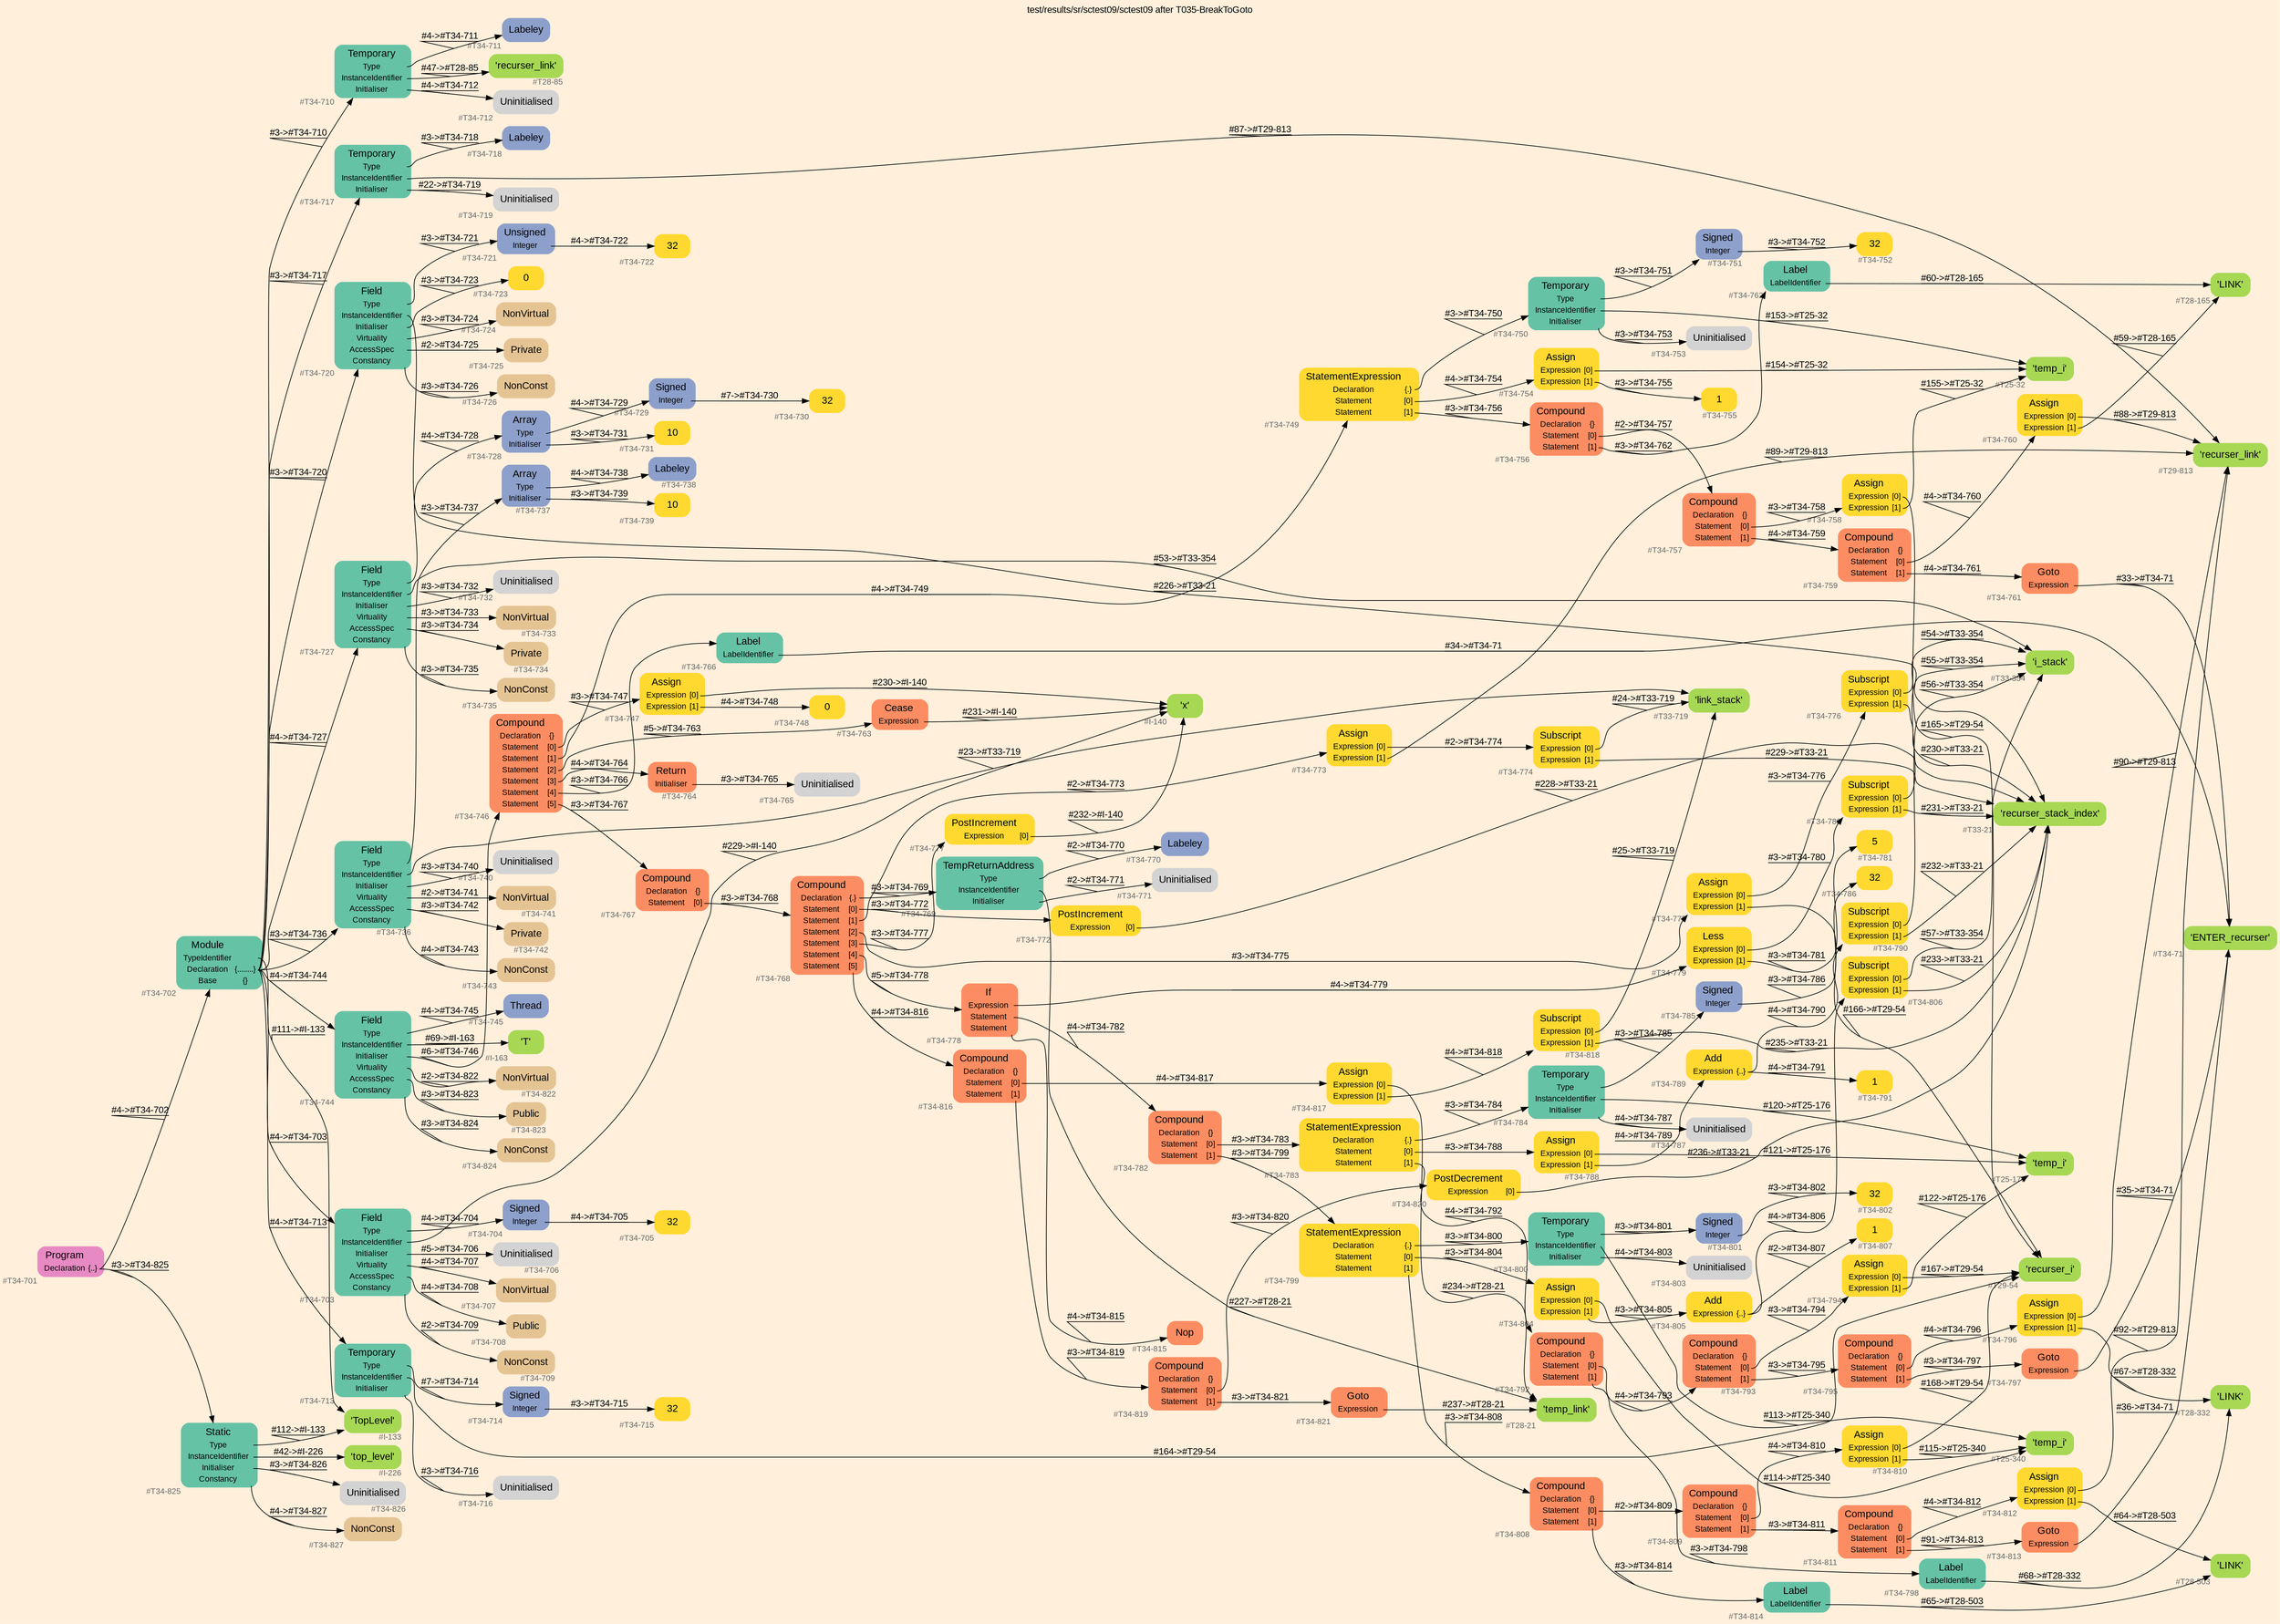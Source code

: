 digraph "test/results/sr/sctest09/sctest09 after T035-BreakToGoto" {
label = "test/results/sr/sctest09/sctest09 after T035-BreakToGoto"
labelloc = t
graph [
    rankdir = "LR"
    ranksep = 0.3
    bgcolor = antiquewhite1
    color = black
    fontcolor = black
    fontname = "Arial"
];
node [
    fontname = "Arial"
];
edge [
    fontname = "Arial"
];

// -------------------- node figure --------------------
// -------- block #T34-701 ----------
"#T34-701" [
    fillcolor = "/set28/4"
    xlabel = "#T34-701"
    fontsize = "12"
    fontcolor = grey40
    shape = "plaintext"
    label = <<TABLE BORDER="0" CELLBORDER="0" CELLSPACING="0">
     <TR><TD><FONT COLOR="black" POINT-SIZE="15">Program</FONT></TD></TR>
     <TR><TD><FONT COLOR="black" POINT-SIZE="12">Declaration</FONT></TD><TD PORT="port0"><FONT COLOR="black" POINT-SIZE="12">{..}</FONT></TD></TR>
    </TABLE>>
    style = "rounded,filled"
];

// -------- block #T34-702 ----------
"#T34-702" [
    fillcolor = "/set28/1"
    xlabel = "#T34-702"
    fontsize = "12"
    fontcolor = grey40
    shape = "plaintext"
    label = <<TABLE BORDER="0" CELLBORDER="0" CELLSPACING="0">
     <TR><TD><FONT COLOR="black" POINT-SIZE="15">Module</FONT></TD></TR>
     <TR><TD><FONT COLOR="black" POINT-SIZE="12">TypeIdentifier</FONT></TD><TD PORT="port0"></TD></TR>
     <TR><TD><FONT COLOR="black" POINT-SIZE="12">Declaration</FONT></TD><TD PORT="port1"><FONT COLOR="black" POINT-SIZE="12">{........}</FONT></TD></TR>
     <TR><TD><FONT COLOR="black" POINT-SIZE="12">Base</FONT></TD><TD PORT="port2"><FONT COLOR="black" POINT-SIZE="12">{}</FONT></TD></TR>
    </TABLE>>
    style = "rounded,filled"
];

// -------- block #I-133 ----------
"#I-133" [
    fillcolor = "/set28/5"
    xlabel = "#I-133"
    fontsize = "12"
    fontcolor = grey40
    shape = "plaintext"
    label = <<TABLE BORDER="0" CELLBORDER="0" CELLSPACING="0">
     <TR><TD><FONT COLOR="black" POINT-SIZE="15">'TopLevel'</FONT></TD></TR>
    </TABLE>>
    style = "rounded,filled"
];

// -------- block #T34-703 ----------
"#T34-703" [
    fillcolor = "/set28/1"
    xlabel = "#T34-703"
    fontsize = "12"
    fontcolor = grey40
    shape = "plaintext"
    label = <<TABLE BORDER="0" CELLBORDER="0" CELLSPACING="0">
     <TR><TD><FONT COLOR="black" POINT-SIZE="15">Field</FONT></TD></TR>
     <TR><TD><FONT COLOR="black" POINT-SIZE="12">Type</FONT></TD><TD PORT="port0"></TD></TR>
     <TR><TD><FONT COLOR="black" POINT-SIZE="12">InstanceIdentifier</FONT></TD><TD PORT="port1"></TD></TR>
     <TR><TD><FONT COLOR="black" POINT-SIZE="12">Initialiser</FONT></TD><TD PORT="port2"></TD></TR>
     <TR><TD><FONT COLOR="black" POINT-SIZE="12">Virtuality</FONT></TD><TD PORT="port3"></TD></TR>
     <TR><TD><FONT COLOR="black" POINT-SIZE="12">AccessSpec</FONT></TD><TD PORT="port4"></TD></TR>
     <TR><TD><FONT COLOR="black" POINT-SIZE="12">Constancy</FONT></TD><TD PORT="port5"></TD></TR>
    </TABLE>>
    style = "rounded,filled"
];

// -------- block #T34-704 ----------
"#T34-704" [
    fillcolor = "/set28/3"
    xlabel = "#T34-704"
    fontsize = "12"
    fontcolor = grey40
    shape = "plaintext"
    label = <<TABLE BORDER="0" CELLBORDER="0" CELLSPACING="0">
     <TR><TD><FONT COLOR="black" POINT-SIZE="15">Signed</FONT></TD></TR>
     <TR><TD><FONT COLOR="black" POINT-SIZE="12">Integer</FONT></TD><TD PORT="port0"></TD></TR>
    </TABLE>>
    style = "rounded,filled"
];

// -------- block #T34-705 ----------
"#T34-705" [
    fillcolor = "/set28/6"
    xlabel = "#T34-705"
    fontsize = "12"
    fontcolor = grey40
    shape = "plaintext"
    label = <<TABLE BORDER="0" CELLBORDER="0" CELLSPACING="0">
     <TR><TD><FONT COLOR="black" POINT-SIZE="15">32</FONT></TD></TR>
    </TABLE>>
    style = "rounded,filled"
];

// -------- block #I-140 ----------
"#I-140" [
    fillcolor = "/set28/5"
    xlabel = "#I-140"
    fontsize = "12"
    fontcolor = grey40
    shape = "plaintext"
    label = <<TABLE BORDER="0" CELLBORDER="0" CELLSPACING="0">
     <TR><TD><FONT COLOR="black" POINT-SIZE="15">'x'</FONT></TD></TR>
    </TABLE>>
    style = "rounded,filled"
];

// -------- block #T34-706 ----------
"#T34-706" [
    xlabel = "#T34-706"
    fontsize = "12"
    fontcolor = grey40
    shape = "plaintext"
    label = <<TABLE BORDER="0" CELLBORDER="0" CELLSPACING="0">
     <TR><TD><FONT COLOR="black" POINT-SIZE="15">Uninitialised</FONT></TD></TR>
    </TABLE>>
    style = "rounded,filled"
];

// -------- block #T34-707 ----------
"#T34-707" [
    fillcolor = "/set28/7"
    xlabel = "#T34-707"
    fontsize = "12"
    fontcolor = grey40
    shape = "plaintext"
    label = <<TABLE BORDER="0" CELLBORDER="0" CELLSPACING="0">
     <TR><TD><FONT COLOR="black" POINT-SIZE="15">NonVirtual</FONT></TD></TR>
    </TABLE>>
    style = "rounded,filled"
];

// -------- block #T34-708 ----------
"#T34-708" [
    fillcolor = "/set28/7"
    xlabel = "#T34-708"
    fontsize = "12"
    fontcolor = grey40
    shape = "plaintext"
    label = <<TABLE BORDER="0" CELLBORDER="0" CELLSPACING="0">
     <TR><TD><FONT COLOR="black" POINT-SIZE="15">Public</FONT></TD></TR>
    </TABLE>>
    style = "rounded,filled"
];

// -------- block #T34-709 ----------
"#T34-709" [
    fillcolor = "/set28/7"
    xlabel = "#T34-709"
    fontsize = "12"
    fontcolor = grey40
    shape = "plaintext"
    label = <<TABLE BORDER="0" CELLBORDER="0" CELLSPACING="0">
     <TR><TD><FONT COLOR="black" POINT-SIZE="15">NonConst</FONT></TD></TR>
    </TABLE>>
    style = "rounded,filled"
];

// -------- block #T34-710 ----------
"#T34-710" [
    fillcolor = "/set28/1"
    xlabel = "#T34-710"
    fontsize = "12"
    fontcolor = grey40
    shape = "plaintext"
    label = <<TABLE BORDER="0" CELLBORDER="0" CELLSPACING="0">
     <TR><TD><FONT COLOR="black" POINT-SIZE="15">Temporary</FONT></TD></TR>
     <TR><TD><FONT COLOR="black" POINT-SIZE="12">Type</FONT></TD><TD PORT="port0"></TD></TR>
     <TR><TD><FONT COLOR="black" POINT-SIZE="12">InstanceIdentifier</FONT></TD><TD PORT="port1"></TD></TR>
     <TR><TD><FONT COLOR="black" POINT-SIZE="12">Initialiser</FONT></TD><TD PORT="port2"></TD></TR>
    </TABLE>>
    style = "rounded,filled"
];

// -------- block #T34-711 ----------
"#T34-711" [
    fillcolor = "/set28/3"
    xlabel = "#T34-711"
    fontsize = "12"
    fontcolor = grey40
    shape = "plaintext"
    label = <<TABLE BORDER="0" CELLBORDER="0" CELLSPACING="0">
     <TR><TD><FONT COLOR="black" POINT-SIZE="15">Labeley</FONT></TD></TR>
    </TABLE>>
    style = "rounded,filled"
];

// -------- block #T28-85 ----------
"#T28-85" [
    fillcolor = "/set28/5"
    xlabel = "#T28-85"
    fontsize = "12"
    fontcolor = grey40
    shape = "plaintext"
    label = <<TABLE BORDER="0" CELLBORDER="0" CELLSPACING="0">
     <TR><TD><FONT COLOR="black" POINT-SIZE="15">'recurser_link'</FONT></TD></TR>
    </TABLE>>
    style = "rounded,filled"
];

// -------- block #T34-712 ----------
"#T34-712" [
    xlabel = "#T34-712"
    fontsize = "12"
    fontcolor = grey40
    shape = "plaintext"
    label = <<TABLE BORDER="0" CELLBORDER="0" CELLSPACING="0">
     <TR><TD><FONT COLOR="black" POINT-SIZE="15">Uninitialised</FONT></TD></TR>
    </TABLE>>
    style = "rounded,filled"
];

// -------- block #T34-713 ----------
"#T34-713" [
    fillcolor = "/set28/1"
    xlabel = "#T34-713"
    fontsize = "12"
    fontcolor = grey40
    shape = "plaintext"
    label = <<TABLE BORDER="0" CELLBORDER="0" CELLSPACING="0">
     <TR><TD><FONT COLOR="black" POINT-SIZE="15">Temporary</FONT></TD></TR>
     <TR><TD><FONT COLOR="black" POINT-SIZE="12">Type</FONT></TD><TD PORT="port0"></TD></TR>
     <TR><TD><FONT COLOR="black" POINT-SIZE="12">InstanceIdentifier</FONT></TD><TD PORT="port1"></TD></TR>
     <TR><TD><FONT COLOR="black" POINT-SIZE="12">Initialiser</FONT></TD><TD PORT="port2"></TD></TR>
    </TABLE>>
    style = "rounded,filled"
];

// -------- block #T34-714 ----------
"#T34-714" [
    fillcolor = "/set28/3"
    xlabel = "#T34-714"
    fontsize = "12"
    fontcolor = grey40
    shape = "plaintext"
    label = <<TABLE BORDER="0" CELLBORDER="0" CELLSPACING="0">
     <TR><TD><FONT COLOR="black" POINT-SIZE="15">Signed</FONT></TD></TR>
     <TR><TD><FONT COLOR="black" POINT-SIZE="12">Integer</FONT></TD><TD PORT="port0"></TD></TR>
    </TABLE>>
    style = "rounded,filled"
];

// -------- block #T34-715 ----------
"#T34-715" [
    fillcolor = "/set28/6"
    xlabel = "#T34-715"
    fontsize = "12"
    fontcolor = grey40
    shape = "plaintext"
    label = <<TABLE BORDER="0" CELLBORDER="0" CELLSPACING="0">
     <TR><TD><FONT COLOR="black" POINT-SIZE="15">32</FONT></TD></TR>
    </TABLE>>
    style = "rounded,filled"
];

// -------- block #T29-54 ----------
"#T29-54" [
    fillcolor = "/set28/5"
    xlabel = "#T29-54"
    fontsize = "12"
    fontcolor = grey40
    shape = "plaintext"
    label = <<TABLE BORDER="0" CELLBORDER="0" CELLSPACING="0">
     <TR><TD><FONT COLOR="black" POINT-SIZE="15">'recurser_i'</FONT></TD></TR>
    </TABLE>>
    style = "rounded,filled"
];

// -------- block #T34-716 ----------
"#T34-716" [
    xlabel = "#T34-716"
    fontsize = "12"
    fontcolor = grey40
    shape = "plaintext"
    label = <<TABLE BORDER="0" CELLBORDER="0" CELLSPACING="0">
     <TR><TD><FONT COLOR="black" POINT-SIZE="15">Uninitialised</FONT></TD></TR>
    </TABLE>>
    style = "rounded,filled"
];

// -------- block #T34-717 ----------
"#T34-717" [
    fillcolor = "/set28/1"
    xlabel = "#T34-717"
    fontsize = "12"
    fontcolor = grey40
    shape = "plaintext"
    label = <<TABLE BORDER="0" CELLBORDER="0" CELLSPACING="0">
     <TR><TD><FONT COLOR="black" POINT-SIZE="15">Temporary</FONT></TD></TR>
     <TR><TD><FONT COLOR="black" POINT-SIZE="12">Type</FONT></TD><TD PORT="port0"></TD></TR>
     <TR><TD><FONT COLOR="black" POINT-SIZE="12">InstanceIdentifier</FONT></TD><TD PORT="port1"></TD></TR>
     <TR><TD><FONT COLOR="black" POINT-SIZE="12">Initialiser</FONT></TD><TD PORT="port2"></TD></TR>
    </TABLE>>
    style = "rounded,filled"
];

// -------- block #T34-718 ----------
"#T34-718" [
    fillcolor = "/set28/3"
    xlabel = "#T34-718"
    fontsize = "12"
    fontcolor = grey40
    shape = "plaintext"
    label = <<TABLE BORDER="0" CELLBORDER="0" CELLSPACING="0">
     <TR><TD><FONT COLOR="black" POINT-SIZE="15">Labeley</FONT></TD></TR>
    </TABLE>>
    style = "rounded,filled"
];

// -------- block #T29-813 ----------
"#T29-813" [
    fillcolor = "/set28/5"
    xlabel = "#T29-813"
    fontsize = "12"
    fontcolor = grey40
    shape = "plaintext"
    label = <<TABLE BORDER="0" CELLBORDER="0" CELLSPACING="0">
     <TR><TD><FONT COLOR="black" POINT-SIZE="15">'recurser_link'</FONT></TD></TR>
    </TABLE>>
    style = "rounded,filled"
];

// -------- block #T34-719 ----------
"#T34-719" [
    xlabel = "#T34-719"
    fontsize = "12"
    fontcolor = grey40
    shape = "plaintext"
    label = <<TABLE BORDER="0" CELLBORDER="0" CELLSPACING="0">
     <TR><TD><FONT COLOR="black" POINT-SIZE="15">Uninitialised</FONT></TD></TR>
    </TABLE>>
    style = "rounded,filled"
];

// -------- block #T34-720 ----------
"#T34-720" [
    fillcolor = "/set28/1"
    xlabel = "#T34-720"
    fontsize = "12"
    fontcolor = grey40
    shape = "plaintext"
    label = <<TABLE BORDER="0" CELLBORDER="0" CELLSPACING="0">
     <TR><TD><FONT COLOR="black" POINT-SIZE="15">Field</FONT></TD></TR>
     <TR><TD><FONT COLOR="black" POINT-SIZE="12">Type</FONT></TD><TD PORT="port0"></TD></TR>
     <TR><TD><FONT COLOR="black" POINT-SIZE="12">InstanceIdentifier</FONT></TD><TD PORT="port1"></TD></TR>
     <TR><TD><FONT COLOR="black" POINT-SIZE="12">Initialiser</FONT></TD><TD PORT="port2"></TD></TR>
     <TR><TD><FONT COLOR="black" POINT-SIZE="12">Virtuality</FONT></TD><TD PORT="port3"></TD></TR>
     <TR><TD><FONT COLOR="black" POINT-SIZE="12">AccessSpec</FONT></TD><TD PORT="port4"></TD></TR>
     <TR><TD><FONT COLOR="black" POINT-SIZE="12">Constancy</FONT></TD><TD PORT="port5"></TD></TR>
    </TABLE>>
    style = "rounded,filled"
];

// -------- block #T34-721 ----------
"#T34-721" [
    fillcolor = "/set28/3"
    xlabel = "#T34-721"
    fontsize = "12"
    fontcolor = grey40
    shape = "plaintext"
    label = <<TABLE BORDER="0" CELLBORDER="0" CELLSPACING="0">
     <TR><TD><FONT COLOR="black" POINT-SIZE="15">Unsigned</FONT></TD></TR>
     <TR><TD><FONT COLOR="black" POINT-SIZE="12">Integer</FONT></TD><TD PORT="port0"></TD></TR>
    </TABLE>>
    style = "rounded,filled"
];

// -------- block #T34-722 ----------
"#T34-722" [
    fillcolor = "/set28/6"
    xlabel = "#T34-722"
    fontsize = "12"
    fontcolor = grey40
    shape = "plaintext"
    label = <<TABLE BORDER="0" CELLBORDER="0" CELLSPACING="0">
     <TR><TD><FONT COLOR="black" POINT-SIZE="15">32</FONT></TD></TR>
    </TABLE>>
    style = "rounded,filled"
];

// -------- block #T33-21 ----------
"#T33-21" [
    fillcolor = "/set28/5"
    xlabel = "#T33-21"
    fontsize = "12"
    fontcolor = grey40
    shape = "plaintext"
    label = <<TABLE BORDER="0" CELLBORDER="0" CELLSPACING="0">
     <TR><TD><FONT COLOR="black" POINT-SIZE="15">'recurser_stack_index'</FONT></TD></TR>
    </TABLE>>
    style = "rounded,filled"
];

// -------- block #T34-723 ----------
"#T34-723" [
    fillcolor = "/set28/6"
    xlabel = "#T34-723"
    fontsize = "12"
    fontcolor = grey40
    shape = "plaintext"
    label = <<TABLE BORDER="0" CELLBORDER="0" CELLSPACING="0">
     <TR><TD><FONT COLOR="black" POINT-SIZE="15">0</FONT></TD></TR>
    </TABLE>>
    style = "rounded,filled"
];

// -------- block #T34-724 ----------
"#T34-724" [
    fillcolor = "/set28/7"
    xlabel = "#T34-724"
    fontsize = "12"
    fontcolor = grey40
    shape = "plaintext"
    label = <<TABLE BORDER="0" CELLBORDER="0" CELLSPACING="0">
     <TR><TD><FONT COLOR="black" POINT-SIZE="15">NonVirtual</FONT></TD></TR>
    </TABLE>>
    style = "rounded,filled"
];

// -------- block #T34-725 ----------
"#T34-725" [
    fillcolor = "/set28/7"
    xlabel = "#T34-725"
    fontsize = "12"
    fontcolor = grey40
    shape = "plaintext"
    label = <<TABLE BORDER="0" CELLBORDER="0" CELLSPACING="0">
     <TR><TD><FONT COLOR="black" POINT-SIZE="15">Private</FONT></TD></TR>
    </TABLE>>
    style = "rounded,filled"
];

// -------- block #T34-726 ----------
"#T34-726" [
    fillcolor = "/set28/7"
    xlabel = "#T34-726"
    fontsize = "12"
    fontcolor = grey40
    shape = "plaintext"
    label = <<TABLE BORDER="0" CELLBORDER="0" CELLSPACING="0">
     <TR><TD><FONT COLOR="black" POINT-SIZE="15">NonConst</FONT></TD></TR>
    </TABLE>>
    style = "rounded,filled"
];

// -------- block #T34-727 ----------
"#T34-727" [
    fillcolor = "/set28/1"
    xlabel = "#T34-727"
    fontsize = "12"
    fontcolor = grey40
    shape = "plaintext"
    label = <<TABLE BORDER="0" CELLBORDER="0" CELLSPACING="0">
     <TR><TD><FONT COLOR="black" POINT-SIZE="15">Field</FONT></TD></TR>
     <TR><TD><FONT COLOR="black" POINT-SIZE="12">Type</FONT></TD><TD PORT="port0"></TD></TR>
     <TR><TD><FONT COLOR="black" POINT-SIZE="12">InstanceIdentifier</FONT></TD><TD PORT="port1"></TD></TR>
     <TR><TD><FONT COLOR="black" POINT-SIZE="12">Initialiser</FONT></TD><TD PORT="port2"></TD></TR>
     <TR><TD><FONT COLOR="black" POINT-SIZE="12">Virtuality</FONT></TD><TD PORT="port3"></TD></TR>
     <TR><TD><FONT COLOR="black" POINT-SIZE="12">AccessSpec</FONT></TD><TD PORT="port4"></TD></TR>
     <TR><TD><FONT COLOR="black" POINT-SIZE="12">Constancy</FONT></TD><TD PORT="port5"></TD></TR>
    </TABLE>>
    style = "rounded,filled"
];

// -------- block #T34-728 ----------
"#T34-728" [
    fillcolor = "/set28/3"
    xlabel = "#T34-728"
    fontsize = "12"
    fontcolor = grey40
    shape = "plaintext"
    label = <<TABLE BORDER="0" CELLBORDER="0" CELLSPACING="0">
     <TR><TD><FONT COLOR="black" POINT-SIZE="15">Array</FONT></TD></TR>
     <TR><TD><FONT COLOR="black" POINT-SIZE="12">Type</FONT></TD><TD PORT="port0"></TD></TR>
     <TR><TD><FONT COLOR="black" POINT-SIZE="12">Initialiser</FONT></TD><TD PORT="port1"></TD></TR>
    </TABLE>>
    style = "rounded,filled"
];

// -------- block #T34-729 ----------
"#T34-729" [
    fillcolor = "/set28/3"
    xlabel = "#T34-729"
    fontsize = "12"
    fontcolor = grey40
    shape = "plaintext"
    label = <<TABLE BORDER="0" CELLBORDER="0" CELLSPACING="0">
     <TR><TD><FONT COLOR="black" POINT-SIZE="15">Signed</FONT></TD></TR>
     <TR><TD><FONT COLOR="black" POINT-SIZE="12">Integer</FONT></TD><TD PORT="port0"></TD></TR>
    </TABLE>>
    style = "rounded,filled"
];

// -------- block #T34-730 ----------
"#T34-730" [
    fillcolor = "/set28/6"
    xlabel = "#T34-730"
    fontsize = "12"
    fontcolor = grey40
    shape = "plaintext"
    label = <<TABLE BORDER="0" CELLBORDER="0" CELLSPACING="0">
     <TR><TD><FONT COLOR="black" POINT-SIZE="15">32</FONT></TD></TR>
    </TABLE>>
    style = "rounded,filled"
];

// -------- block #T34-731 ----------
"#T34-731" [
    fillcolor = "/set28/6"
    xlabel = "#T34-731"
    fontsize = "12"
    fontcolor = grey40
    shape = "plaintext"
    label = <<TABLE BORDER="0" CELLBORDER="0" CELLSPACING="0">
     <TR><TD><FONT COLOR="black" POINT-SIZE="15">10</FONT></TD></TR>
    </TABLE>>
    style = "rounded,filled"
];

// -------- block #T33-354 ----------
"#T33-354" [
    fillcolor = "/set28/5"
    xlabel = "#T33-354"
    fontsize = "12"
    fontcolor = grey40
    shape = "plaintext"
    label = <<TABLE BORDER="0" CELLBORDER="0" CELLSPACING="0">
     <TR><TD><FONT COLOR="black" POINT-SIZE="15">'i_stack'</FONT></TD></TR>
    </TABLE>>
    style = "rounded,filled"
];

// -------- block #T34-732 ----------
"#T34-732" [
    xlabel = "#T34-732"
    fontsize = "12"
    fontcolor = grey40
    shape = "plaintext"
    label = <<TABLE BORDER="0" CELLBORDER="0" CELLSPACING="0">
     <TR><TD><FONT COLOR="black" POINT-SIZE="15">Uninitialised</FONT></TD></TR>
    </TABLE>>
    style = "rounded,filled"
];

// -------- block #T34-733 ----------
"#T34-733" [
    fillcolor = "/set28/7"
    xlabel = "#T34-733"
    fontsize = "12"
    fontcolor = grey40
    shape = "plaintext"
    label = <<TABLE BORDER="0" CELLBORDER="0" CELLSPACING="0">
     <TR><TD><FONT COLOR="black" POINT-SIZE="15">NonVirtual</FONT></TD></TR>
    </TABLE>>
    style = "rounded,filled"
];

// -------- block #T34-734 ----------
"#T34-734" [
    fillcolor = "/set28/7"
    xlabel = "#T34-734"
    fontsize = "12"
    fontcolor = grey40
    shape = "plaintext"
    label = <<TABLE BORDER="0" CELLBORDER="0" CELLSPACING="0">
     <TR><TD><FONT COLOR="black" POINT-SIZE="15">Private</FONT></TD></TR>
    </TABLE>>
    style = "rounded,filled"
];

// -------- block #T34-735 ----------
"#T34-735" [
    fillcolor = "/set28/7"
    xlabel = "#T34-735"
    fontsize = "12"
    fontcolor = grey40
    shape = "plaintext"
    label = <<TABLE BORDER="0" CELLBORDER="0" CELLSPACING="0">
     <TR><TD><FONT COLOR="black" POINT-SIZE="15">NonConst</FONT></TD></TR>
    </TABLE>>
    style = "rounded,filled"
];

// -------- block #T34-736 ----------
"#T34-736" [
    fillcolor = "/set28/1"
    xlabel = "#T34-736"
    fontsize = "12"
    fontcolor = grey40
    shape = "plaintext"
    label = <<TABLE BORDER="0" CELLBORDER="0" CELLSPACING="0">
     <TR><TD><FONT COLOR="black" POINT-SIZE="15">Field</FONT></TD></TR>
     <TR><TD><FONT COLOR="black" POINT-SIZE="12">Type</FONT></TD><TD PORT="port0"></TD></TR>
     <TR><TD><FONT COLOR="black" POINT-SIZE="12">InstanceIdentifier</FONT></TD><TD PORT="port1"></TD></TR>
     <TR><TD><FONT COLOR="black" POINT-SIZE="12">Initialiser</FONT></TD><TD PORT="port2"></TD></TR>
     <TR><TD><FONT COLOR="black" POINT-SIZE="12">Virtuality</FONT></TD><TD PORT="port3"></TD></TR>
     <TR><TD><FONT COLOR="black" POINT-SIZE="12">AccessSpec</FONT></TD><TD PORT="port4"></TD></TR>
     <TR><TD><FONT COLOR="black" POINT-SIZE="12">Constancy</FONT></TD><TD PORT="port5"></TD></TR>
    </TABLE>>
    style = "rounded,filled"
];

// -------- block #T34-737 ----------
"#T34-737" [
    fillcolor = "/set28/3"
    xlabel = "#T34-737"
    fontsize = "12"
    fontcolor = grey40
    shape = "plaintext"
    label = <<TABLE BORDER="0" CELLBORDER="0" CELLSPACING="0">
     <TR><TD><FONT COLOR="black" POINT-SIZE="15">Array</FONT></TD></TR>
     <TR><TD><FONT COLOR="black" POINT-SIZE="12">Type</FONT></TD><TD PORT="port0"></TD></TR>
     <TR><TD><FONT COLOR="black" POINT-SIZE="12">Initialiser</FONT></TD><TD PORT="port1"></TD></TR>
    </TABLE>>
    style = "rounded,filled"
];

// -------- block #T34-738 ----------
"#T34-738" [
    fillcolor = "/set28/3"
    xlabel = "#T34-738"
    fontsize = "12"
    fontcolor = grey40
    shape = "plaintext"
    label = <<TABLE BORDER="0" CELLBORDER="0" CELLSPACING="0">
     <TR><TD><FONT COLOR="black" POINT-SIZE="15">Labeley</FONT></TD></TR>
    </TABLE>>
    style = "rounded,filled"
];

// -------- block #T34-739 ----------
"#T34-739" [
    fillcolor = "/set28/6"
    xlabel = "#T34-739"
    fontsize = "12"
    fontcolor = grey40
    shape = "plaintext"
    label = <<TABLE BORDER="0" CELLBORDER="0" CELLSPACING="0">
     <TR><TD><FONT COLOR="black" POINT-SIZE="15">10</FONT></TD></TR>
    </TABLE>>
    style = "rounded,filled"
];

// -------- block #T33-719 ----------
"#T33-719" [
    fillcolor = "/set28/5"
    xlabel = "#T33-719"
    fontsize = "12"
    fontcolor = grey40
    shape = "plaintext"
    label = <<TABLE BORDER="0" CELLBORDER="0" CELLSPACING="0">
     <TR><TD><FONT COLOR="black" POINT-SIZE="15">'link_stack'</FONT></TD></TR>
    </TABLE>>
    style = "rounded,filled"
];

// -------- block #T34-740 ----------
"#T34-740" [
    xlabel = "#T34-740"
    fontsize = "12"
    fontcolor = grey40
    shape = "plaintext"
    label = <<TABLE BORDER="0" CELLBORDER="0" CELLSPACING="0">
     <TR><TD><FONT COLOR="black" POINT-SIZE="15">Uninitialised</FONT></TD></TR>
    </TABLE>>
    style = "rounded,filled"
];

// -------- block #T34-741 ----------
"#T34-741" [
    fillcolor = "/set28/7"
    xlabel = "#T34-741"
    fontsize = "12"
    fontcolor = grey40
    shape = "plaintext"
    label = <<TABLE BORDER="0" CELLBORDER="0" CELLSPACING="0">
     <TR><TD><FONT COLOR="black" POINT-SIZE="15">NonVirtual</FONT></TD></TR>
    </TABLE>>
    style = "rounded,filled"
];

// -------- block #T34-742 ----------
"#T34-742" [
    fillcolor = "/set28/7"
    xlabel = "#T34-742"
    fontsize = "12"
    fontcolor = grey40
    shape = "plaintext"
    label = <<TABLE BORDER="0" CELLBORDER="0" CELLSPACING="0">
     <TR><TD><FONT COLOR="black" POINT-SIZE="15">Private</FONT></TD></TR>
    </TABLE>>
    style = "rounded,filled"
];

// -------- block #T34-743 ----------
"#T34-743" [
    fillcolor = "/set28/7"
    xlabel = "#T34-743"
    fontsize = "12"
    fontcolor = grey40
    shape = "plaintext"
    label = <<TABLE BORDER="0" CELLBORDER="0" CELLSPACING="0">
     <TR><TD><FONT COLOR="black" POINT-SIZE="15">NonConst</FONT></TD></TR>
    </TABLE>>
    style = "rounded,filled"
];

// -------- block #T34-744 ----------
"#T34-744" [
    fillcolor = "/set28/1"
    xlabel = "#T34-744"
    fontsize = "12"
    fontcolor = grey40
    shape = "plaintext"
    label = <<TABLE BORDER="0" CELLBORDER="0" CELLSPACING="0">
     <TR><TD><FONT COLOR="black" POINT-SIZE="15">Field</FONT></TD></TR>
     <TR><TD><FONT COLOR="black" POINT-SIZE="12">Type</FONT></TD><TD PORT="port0"></TD></TR>
     <TR><TD><FONT COLOR="black" POINT-SIZE="12">InstanceIdentifier</FONT></TD><TD PORT="port1"></TD></TR>
     <TR><TD><FONT COLOR="black" POINT-SIZE="12">Initialiser</FONT></TD><TD PORT="port2"></TD></TR>
     <TR><TD><FONT COLOR="black" POINT-SIZE="12">Virtuality</FONT></TD><TD PORT="port3"></TD></TR>
     <TR><TD><FONT COLOR="black" POINT-SIZE="12">AccessSpec</FONT></TD><TD PORT="port4"></TD></TR>
     <TR><TD><FONT COLOR="black" POINT-SIZE="12">Constancy</FONT></TD><TD PORT="port5"></TD></TR>
    </TABLE>>
    style = "rounded,filled"
];

// -------- block #T34-745 ----------
"#T34-745" [
    fillcolor = "/set28/3"
    xlabel = "#T34-745"
    fontsize = "12"
    fontcolor = grey40
    shape = "plaintext"
    label = <<TABLE BORDER="0" CELLBORDER="0" CELLSPACING="0">
     <TR><TD><FONT COLOR="black" POINT-SIZE="15">Thread</FONT></TD></TR>
    </TABLE>>
    style = "rounded,filled"
];

// -------- block #I-163 ----------
"#I-163" [
    fillcolor = "/set28/5"
    xlabel = "#I-163"
    fontsize = "12"
    fontcolor = grey40
    shape = "plaintext"
    label = <<TABLE BORDER="0" CELLBORDER="0" CELLSPACING="0">
     <TR><TD><FONT COLOR="black" POINT-SIZE="15">'T'</FONT></TD></TR>
    </TABLE>>
    style = "rounded,filled"
];

// -------- block #T34-746 ----------
"#T34-746" [
    fillcolor = "/set28/2"
    xlabel = "#T34-746"
    fontsize = "12"
    fontcolor = grey40
    shape = "plaintext"
    label = <<TABLE BORDER="0" CELLBORDER="0" CELLSPACING="0">
     <TR><TD><FONT COLOR="black" POINT-SIZE="15">Compound</FONT></TD></TR>
     <TR><TD><FONT COLOR="black" POINT-SIZE="12">Declaration</FONT></TD><TD PORT="port0"><FONT COLOR="black" POINT-SIZE="12">{}</FONT></TD></TR>
     <TR><TD><FONT COLOR="black" POINT-SIZE="12">Statement</FONT></TD><TD PORT="port1"><FONT COLOR="black" POINT-SIZE="12">[0]</FONT></TD></TR>
     <TR><TD><FONT COLOR="black" POINT-SIZE="12">Statement</FONT></TD><TD PORT="port2"><FONT COLOR="black" POINT-SIZE="12">[1]</FONT></TD></TR>
     <TR><TD><FONT COLOR="black" POINT-SIZE="12">Statement</FONT></TD><TD PORT="port3"><FONT COLOR="black" POINT-SIZE="12">[2]</FONT></TD></TR>
     <TR><TD><FONT COLOR="black" POINT-SIZE="12">Statement</FONT></TD><TD PORT="port4"><FONT COLOR="black" POINT-SIZE="12">[3]</FONT></TD></TR>
     <TR><TD><FONT COLOR="black" POINT-SIZE="12">Statement</FONT></TD><TD PORT="port5"><FONT COLOR="black" POINT-SIZE="12">[4]</FONT></TD></TR>
     <TR><TD><FONT COLOR="black" POINT-SIZE="12">Statement</FONT></TD><TD PORT="port6"><FONT COLOR="black" POINT-SIZE="12">[5]</FONT></TD></TR>
    </TABLE>>
    style = "rounded,filled"
];

// -------- block #T34-747 ----------
"#T34-747" [
    fillcolor = "/set28/6"
    xlabel = "#T34-747"
    fontsize = "12"
    fontcolor = grey40
    shape = "plaintext"
    label = <<TABLE BORDER="0" CELLBORDER="0" CELLSPACING="0">
     <TR><TD><FONT COLOR="black" POINT-SIZE="15">Assign</FONT></TD></TR>
     <TR><TD><FONT COLOR="black" POINT-SIZE="12">Expression</FONT></TD><TD PORT="port0"><FONT COLOR="black" POINT-SIZE="12">[0]</FONT></TD></TR>
     <TR><TD><FONT COLOR="black" POINT-SIZE="12">Expression</FONT></TD><TD PORT="port1"><FONT COLOR="black" POINT-SIZE="12">[1]</FONT></TD></TR>
    </TABLE>>
    style = "rounded,filled"
];

// -------- block #T34-748 ----------
"#T34-748" [
    fillcolor = "/set28/6"
    xlabel = "#T34-748"
    fontsize = "12"
    fontcolor = grey40
    shape = "plaintext"
    label = <<TABLE BORDER="0" CELLBORDER="0" CELLSPACING="0">
     <TR><TD><FONT COLOR="black" POINT-SIZE="15">0</FONT></TD></TR>
    </TABLE>>
    style = "rounded,filled"
];

// -------- block #T34-749 ----------
"#T34-749" [
    fillcolor = "/set28/6"
    xlabel = "#T34-749"
    fontsize = "12"
    fontcolor = grey40
    shape = "plaintext"
    label = <<TABLE BORDER="0" CELLBORDER="0" CELLSPACING="0">
     <TR><TD><FONT COLOR="black" POINT-SIZE="15">StatementExpression</FONT></TD></TR>
     <TR><TD><FONT COLOR="black" POINT-SIZE="12">Declaration</FONT></TD><TD PORT="port0"><FONT COLOR="black" POINT-SIZE="12">{.}</FONT></TD></TR>
     <TR><TD><FONT COLOR="black" POINT-SIZE="12">Statement</FONT></TD><TD PORT="port1"><FONT COLOR="black" POINT-SIZE="12">[0]</FONT></TD></TR>
     <TR><TD><FONT COLOR="black" POINT-SIZE="12">Statement</FONT></TD><TD PORT="port2"><FONT COLOR="black" POINT-SIZE="12">[1]</FONT></TD></TR>
    </TABLE>>
    style = "rounded,filled"
];

// -------- block #T34-750 ----------
"#T34-750" [
    fillcolor = "/set28/1"
    xlabel = "#T34-750"
    fontsize = "12"
    fontcolor = grey40
    shape = "plaintext"
    label = <<TABLE BORDER="0" CELLBORDER="0" CELLSPACING="0">
     <TR><TD><FONT COLOR="black" POINT-SIZE="15">Temporary</FONT></TD></TR>
     <TR><TD><FONT COLOR="black" POINT-SIZE="12">Type</FONT></TD><TD PORT="port0"></TD></TR>
     <TR><TD><FONT COLOR="black" POINT-SIZE="12">InstanceIdentifier</FONT></TD><TD PORT="port1"></TD></TR>
     <TR><TD><FONT COLOR="black" POINT-SIZE="12">Initialiser</FONT></TD><TD PORT="port2"></TD></TR>
    </TABLE>>
    style = "rounded,filled"
];

// -------- block #T34-751 ----------
"#T34-751" [
    fillcolor = "/set28/3"
    xlabel = "#T34-751"
    fontsize = "12"
    fontcolor = grey40
    shape = "plaintext"
    label = <<TABLE BORDER="0" CELLBORDER="0" CELLSPACING="0">
     <TR><TD><FONT COLOR="black" POINT-SIZE="15">Signed</FONT></TD></TR>
     <TR><TD><FONT COLOR="black" POINT-SIZE="12">Integer</FONT></TD><TD PORT="port0"></TD></TR>
    </TABLE>>
    style = "rounded,filled"
];

// -------- block #T34-752 ----------
"#T34-752" [
    fillcolor = "/set28/6"
    xlabel = "#T34-752"
    fontsize = "12"
    fontcolor = grey40
    shape = "plaintext"
    label = <<TABLE BORDER="0" CELLBORDER="0" CELLSPACING="0">
     <TR><TD><FONT COLOR="black" POINT-SIZE="15">32</FONT></TD></TR>
    </TABLE>>
    style = "rounded,filled"
];

// -------- block #T25-32 ----------
"#T25-32" [
    fillcolor = "/set28/5"
    xlabel = "#T25-32"
    fontsize = "12"
    fontcolor = grey40
    shape = "plaintext"
    label = <<TABLE BORDER="0" CELLBORDER="0" CELLSPACING="0">
     <TR><TD><FONT COLOR="black" POINT-SIZE="15">'temp_i'</FONT></TD></TR>
    </TABLE>>
    style = "rounded,filled"
];

// -------- block #T34-753 ----------
"#T34-753" [
    xlabel = "#T34-753"
    fontsize = "12"
    fontcolor = grey40
    shape = "plaintext"
    label = <<TABLE BORDER="0" CELLBORDER="0" CELLSPACING="0">
     <TR><TD><FONT COLOR="black" POINT-SIZE="15">Uninitialised</FONT></TD></TR>
    </TABLE>>
    style = "rounded,filled"
];

// -------- block #T34-754 ----------
"#T34-754" [
    fillcolor = "/set28/6"
    xlabel = "#T34-754"
    fontsize = "12"
    fontcolor = grey40
    shape = "plaintext"
    label = <<TABLE BORDER="0" CELLBORDER="0" CELLSPACING="0">
     <TR><TD><FONT COLOR="black" POINT-SIZE="15">Assign</FONT></TD></TR>
     <TR><TD><FONT COLOR="black" POINT-SIZE="12">Expression</FONT></TD><TD PORT="port0"><FONT COLOR="black" POINT-SIZE="12">[0]</FONT></TD></TR>
     <TR><TD><FONT COLOR="black" POINT-SIZE="12">Expression</FONT></TD><TD PORT="port1"><FONT COLOR="black" POINT-SIZE="12">[1]</FONT></TD></TR>
    </TABLE>>
    style = "rounded,filled"
];

// -------- block #T34-755 ----------
"#T34-755" [
    fillcolor = "/set28/6"
    xlabel = "#T34-755"
    fontsize = "12"
    fontcolor = grey40
    shape = "plaintext"
    label = <<TABLE BORDER="0" CELLBORDER="0" CELLSPACING="0">
     <TR><TD><FONT COLOR="black" POINT-SIZE="15">1</FONT></TD></TR>
    </TABLE>>
    style = "rounded,filled"
];

// -------- block #T34-756 ----------
"#T34-756" [
    fillcolor = "/set28/2"
    xlabel = "#T34-756"
    fontsize = "12"
    fontcolor = grey40
    shape = "plaintext"
    label = <<TABLE BORDER="0" CELLBORDER="0" CELLSPACING="0">
     <TR><TD><FONT COLOR="black" POINT-SIZE="15">Compound</FONT></TD></TR>
     <TR><TD><FONT COLOR="black" POINT-SIZE="12">Declaration</FONT></TD><TD PORT="port0"><FONT COLOR="black" POINT-SIZE="12">{}</FONT></TD></TR>
     <TR><TD><FONT COLOR="black" POINT-SIZE="12">Statement</FONT></TD><TD PORT="port1"><FONT COLOR="black" POINT-SIZE="12">[0]</FONT></TD></TR>
     <TR><TD><FONT COLOR="black" POINT-SIZE="12">Statement</FONT></TD><TD PORT="port2"><FONT COLOR="black" POINT-SIZE="12">[1]</FONT></TD></TR>
    </TABLE>>
    style = "rounded,filled"
];

// -------- block #T34-757 ----------
"#T34-757" [
    fillcolor = "/set28/2"
    xlabel = "#T34-757"
    fontsize = "12"
    fontcolor = grey40
    shape = "plaintext"
    label = <<TABLE BORDER="0" CELLBORDER="0" CELLSPACING="0">
     <TR><TD><FONT COLOR="black" POINT-SIZE="15">Compound</FONT></TD></TR>
     <TR><TD><FONT COLOR="black" POINT-SIZE="12">Declaration</FONT></TD><TD PORT="port0"><FONT COLOR="black" POINT-SIZE="12">{}</FONT></TD></TR>
     <TR><TD><FONT COLOR="black" POINT-SIZE="12">Statement</FONT></TD><TD PORT="port1"><FONT COLOR="black" POINT-SIZE="12">[0]</FONT></TD></TR>
     <TR><TD><FONT COLOR="black" POINT-SIZE="12">Statement</FONT></TD><TD PORT="port2"><FONT COLOR="black" POINT-SIZE="12">[1]</FONT></TD></TR>
    </TABLE>>
    style = "rounded,filled"
];

// -------- block #T34-758 ----------
"#T34-758" [
    fillcolor = "/set28/6"
    xlabel = "#T34-758"
    fontsize = "12"
    fontcolor = grey40
    shape = "plaintext"
    label = <<TABLE BORDER="0" CELLBORDER="0" CELLSPACING="0">
     <TR><TD><FONT COLOR="black" POINT-SIZE="15">Assign</FONT></TD></TR>
     <TR><TD><FONT COLOR="black" POINT-SIZE="12">Expression</FONT></TD><TD PORT="port0"><FONT COLOR="black" POINT-SIZE="12">[0]</FONT></TD></TR>
     <TR><TD><FONT COLOR="black" POINT-SIZE="12">Expression</FONT></TD><TD PORT="port1"><FONT COLOR="black" POINT-SIZE="12">[1]</FONT></TD></TR>
    </TABLE>>
    style = "rounded,filled"
];

// -------- block #T34-759 ----------
"#T34-759" [
    fillcolor = "/set28/2"
    xlabel = "#T34-759"
    fontsize = "12"
    fontcolor = grey40
    shape = "plaintext"
    label = <<TABLE BORDER="0" CELLBORDER="0" CELLSPACING="0">
     <TR><TD><FONT COLOR="black" POINT-SIZE="15">Compound</FONT></TD></TR>
     <TR><TD><FONT COLOR="black" POINT-SIZE="12">Declaration</FONT></TD><TD PORT="port0"><FONT COLOR="black" POINT-SIZE="12">{}</FONT></TD></TR>
     <TR><TD><FONT COLOR="black" POINT-SIZE="12">Statement</FONT></TD><TD PORT="port1"><FONT COLOR="black" POINT-SIZE="12">[0]</FONT></TD></TR>
     <TR><TD><FONT COLOR="black" POINT-SIZE="12">Statement</FONT></TD><TD PORT="port2"><FONT COLOR="black" POINT-SIZE="12">[1]</FONT></TD></TR>
    </TABLE>>
    style = "rounded,filled"
];

// -------- block #T34-760 ----------
"#T34-760" [
    fillcolor = "/set28/6"
    xlabel = "#T34-760"
    fontsize = "12"
    fontcolor = grey40
    shape = "plaintext"
    label = <<TABLE BORDER="0" CELLBORDER="0" CELLSPACING="0">
     <TR><TD><FONT COLOR="black" POINT-SIZE="15">Assign</FONT></TD></TR>
     <TR><TD><FONT COLOR="black" POINT-SIZE="12">Expression</FONT></TD><TD PORT="port0"><FONT COLOR="black" POINT-SIZE="12">[0]</FONT></TD></TR>
     <TR><TD><FONT COLOR="black" POINT-SIZE="12">Expression</FONT></TD><TD PORT="port1"><FONT COLOR="black" POINT-SIZE="12">[1]</FONT></TD></TR>
    </TABLE>>
    style = "rounded,filled"
];

// -------- block #T28-165 ----------
"#T28-165" [
    fillcolor = "/set28/5"
    xlabel = "#T28-165"
    fontsize = "12"
    fontcolor = grey40
    shape = "plaintext"
    label = <<TABLE BORDER="0" CELLBORDER="0" CELLSPACING="0">
     <TR><TD><FONT COLOR="black" POINT-SIZE="15">'LINK'</FONT></TD></TR>
    </TABLE>>
    style = "rounded,filled"
];

// -------- block #T34-761 ----------
"#T34-761" [
    fillcolor = "/set28/2"
    xlabel = "#T34-761"
    fontsize = "12"
    fontcolor = grey40
    shape = "plaintext"
    label = <<TABLE BORDER="0" CELLBORDER="0" CELLSPACING="0">
     <TR><TD><FONT COLOR="black" POINT-SIZE="15">Goto</FONT></TD></TR>
     <TR><TD><FONT COLOR="black" POINT-SIZE="12">Expression</FONT></TD><TD PORT="port0"></TD></TR>
    </TABLE>>
    style = "rounded,filled"
];

// -------- block #T34-71 ----------
"#T34-71" [
    fillcolor = "/set28/5"
    xlabel = "#T34-71"
    fontsize = "12"
    fontcolor = grey40
    shape = "plaintext"
    label = <<TABLE BORDER="0" CELLBORDER="0" CELLSPACING="0">
     <TR><TD><FONT COLOR="black" POINT-SIZE="15">'ENTER_recurser'</FONT></TD></TR>
    </TABLE>>
    style = "rounded,filled"
];

// -------- block #T34-762 ----------
"#T34-762" [
    fillcolor = "/set28/1"
    xlabel = "#T34-762"
    fontsize = "12"
    fontcolor = grey40
    shape = "plaintext"
    label = <<TABLE BORDER="0" CELLBORDER="0" CELLSPACING="0">
     <TR><TD><FONT COLOR="black" POINT-SIZE="15">Label</FONT></TD></TR>
     <TR><TD><FONT COLOR="black" POINT-SIZE="12">LabelIdentifier</FONT></TD><TD PORT="port0"></TD></TR>
    </TABLE>>
    style = "rounded,filled"
];

// -------- block #T34-763 ----------
"#T34-763" [
    fillcolor = "/set28/2"
    xlabel = "#T34-763"
    fontsize = "12"
    fontcolor = grey40
    shape = "plaintext"
    label = <<TABLE BORDER="0" CELLBORDER="0" CELLSPACING="0">
     <TR><TD><FONT COLOR="black" POINT-SIZE="15">Cease</FONT></TD></TR>
     <TR><TD><FONT COLOR="black" POINT-SIZE="12">Expression</FONT></TD><TD PORT="port0"></TD></TR>
    </TABLE>>
    style = "rounded,filled"
];

// -------- block #T34-764 ----------
"#T34-764" [
    fillcolor = "/set28/2"
    xlabel = "#T34-764"
    fontsize = "12"
    fontcolor = grey40
    shape = "plaintext"
    label = <<TABLE BORDER="0" CELLBORDER="0" CELLSPACING="0">
     <TR><TD><FONT COLOR="black" POINT-SIZE="15">Return</FONT></TD></TR>
     <TR><TD><FONT COLOR="black" POINT-SIZE="12">Initialiser</FONT></TD><TD PORT="port0"></TD></TR>
    </TABLE>>
    style = "rounded,filled"
];

// -------- block #T34-765 ----------
"#T34-765" [
    xlabel = "#T34-765"
    fontsize = "12"
    fontcolor = grey40
    shape = "plaintext"
    label = <<TABLE BORDER="0" CELLBORDER="0" CELLSPACING="0">
     <TR><TD><FONT COLOR="black" POINT-SIZE="15">Uninitialised</FONT></TD></TR>
    </TABLE>>
    style = "rounded,filled"
];

// -------- block #T34-766 ----------
"#T34-766" [
    fillcolor = "/set28/1"
    xlabel = "#T34-766"
    fontsize = "12"
    fontcolor = grey40
    shape = "plaintext"
    label = <<TABLE BORDER="0" CELLBORDER="0" CELLSPACING="0">
     <TR><TD><FONT COLOR="black" POINT-SIZE="15">Label</FONT></TD></TR>
     <TR><TD><FONT COLOR="black" POINT-SIZE="12">LabelIdentifier</FONT></TD><TD PORT="port0"></TD></TR>
    </TABLE>>
    style = "rounded,filled"
];

// -------- block #T34-767 ----------
"#T34-767" [
    fillcolor = "/set28/2"
    xlabel = "#T34-767"
    fontsize = "12"
    fontcolor = grey40
    shape = "plaintext"
    label = <<TABLE BORDER="0" CELLBORDER="0" CELLSPACING="0">
     <TR><TD><FONT COLOR="black" POINT-SIZE="15">Compound</FONT></TD></TR>
     <TR><TD><FONT COLOR="black" POINT-SIZE="12">Declaration</FONT></TD><TD PORT="port0"><FONT COLOR="black" POINT-SIZE="12">{}</FONT></TD></TR>
     <TR><TD><FONT COLOR="black" POINT-SIZE="12">Statement</FONT></TD><TD PORT="port1"><FONT COLOR="black" POINT-SIZE="12">[0]</FONT></TD></TR>
    </TABLE>>
    style = "rounded,filled"
];

// -------- block #T34-768 ----------
"#T34-768" [
    fillcolor = "/set28/2"
    xlabel = "#T34-768"
    fontsize = "12"
    fontcolor = grey40
    shape = "plaintext"
    label = <<TABLE BORDER="0" CELLBORDER="0" CELLSPACING="0">
     <TR><TD><FONT COLOR="black" POINT-SIZE="15">Compound</FONT></TD></TR>
     <TR><TD><FONT COLOR="black" POINT-SIZE="12">Declaration</FONT></TD><TD PORT="port0"><FONT COLOR="black" POINT-SIZE="12">{.}</FONT></TD></TR>
     <TR><TD><FONT COLOR="black" POINT-SIZE="12">Statement</FONT></TD><TD PORT="port1"><FONT COLOR="black" POINT-SIZE="12">[0]</FONT></TD></TR>
     <TR><TD><FONT COLOR="black" POINT-SIZE="12">Statement</FONT></TD><TD PORT="port2"><FONT COLOR="black" POINT-SIZE="12">[1]</FONT></TD></TR>
     <TR><TD><FONT COLOR="black" POINT-SIZE="12">Statement</FONT></TD><TD PORT="port3"><FONT COLOR="black" POINT-SIZE="12">[2]</FONT></TD></TR>
     <TR><TD><FONT COLOR="black" POINT-SIZE="12">Statement</FONT></TD><TD PORT="port4"><FONT COLOR="black" POINT-SIZE="12">[3]</FONT></TD></TR>
     <TR><TD><FONT COLOR="black" POINT-SIZE="12">Statement</FONT></TD><TD PORT="port5"><FONT COLOR="black" POINT-SIZE="12">[4]</FONT></TD></TR>
     <TR><TD><FONT COLOR="black" POINT-SIZE="12">Statement</FONT></TD><TD PORT="port6"><FONT COLOR="black" POINT-SIZE="12">[5]</FONT></TD></TR>
    </TABLE>>
    style = "rounded,filled"
];

// -------- block #T34-769 ----------
"#T34-769" [
    fillcolor = "/set28/1"
    xlabel = "#T34-769"
    fontsize = "12"
    fontcolor = grey40
    shape = "plaintext"
    label = <<TABLE BORDER="0" CELLBORDER="0" CELLSPACING="0">
     <TR><TD><FONT COLOR="black" POINT-SIZE="15">TempReturnAddress</FONT></TD></TR>
     <TR><TD><FONT COLOR="black" POINT-SIZE="12">Type</FONT></TD><TD PORT="port0"></TD></TR>
     <TR><TD><FONT COLOR="black" POINT-SIZE="12">InstanceIdentifier</FONT></TD><TD PORT="port1"></TD></TR>
     <TR><TD><FONT COLOR="black" POINT-SIZE="12">Initialiser</FONT></TD><TD PORT="port2"></TD></TR>
    </TABLE>>
    style = "rounded,filled"
];

// -------- block #T34-770 ----------
"#T34-770" [
    fillcolor = "/set28/3"
    xlabel = "#T34-770"
    fontsize = "12"
    fontcolor = grey40
    shape = "plaintext"
    label = <<TABLE BORDER="0" CELLBORDER="0" CELLSPACING="0">
     <TR><TD><FONT COLOR="black" POINT-SIZE="15">Labeley</FONT></TD></TR>
    </TABLE>>
    style = "rounded,filled"
];

// -------- block #T28-21 ----------
"#T28-21" [
    fillcolor = "/set28/5"
    xlabel = "#T28-21"
    fontsize = "12"
    fontcolor = grey40
    shape = "plaintext"
    label = <<TABLE BORDER="0" CELLBORDER="0" CELLSPACING="0">
     <TR><TD><FONT COLOR="black" POINT-SIZE="15">'temp_link'</FONT></TD></TR>
    </TABLE>>
    style = "rounded,filled"
];

// -------- block #T34-771 ----------
"#T34-771" [
    xlabel = "#T34-771"
    fontsize = "12"
    fontcolor = grey40
    shape = "plaintext"
    label = <<TABLE BORDER="0" CELLBORDER="0" CELLSPACING="0">
     <TR><TD><FONT COLOR="black" POINT-SIZE="15">Uninitialised</FONT></TD></TR>
    </TABLE>>
    style = "rounded,filled"
];

// -------- block #T34-772 ----------
"#T34-772" [
    fillcolor = "/set28/6"
    xlabel = "#T34-772"
    fontsize = "12"
    fontcolor = grey40
    shape = "plaintext"
    label = <<TABLE BORDER="0" CELLBORDER="0" CELLSPACING="0">
     <TR><TD><FONT COLOR="black" POINT-SIZE="15">PostIncrement</FONT></TD></TR>
     <TR><TD><FONT COLOR="black" POINT-SIZE="12">Expression</FONT></TD><TD PORT="port0"><FONT COLOR="black" POINT-SIZE="12">[0]</FONT></TD></TR>
    </TABLE>>
    style = "rounded,filled"
];

// -------- block #T34-773 ----------
"#T34-773" [
    fillcolor = "/set28/6"
    xlabel = "#T34-773"
    fontsize = "12"
    fontcolor = grey40
    shape = "plaintext"
    label = <<TABLE BORDER="0" CELLBORDER="0" CELLSPACING="0">
     <TR><TD><FONT COLOR="black" POINT-SIZE="15">Assign</FONT></TD></TR>
     <TR><TD><FONT COLOR="black" POINT-SIZE="12">Expression</FONT></TD><TD PORT="port0"><FONT COLOR="black" POINT-SIZE="12">[0]</FONT></TD></TR>
     <TR><TD><FONT COLOR="black" POINT-SIZE="12">Expression</FONT></TD><TD PORT="port1"><FONT COLOR="black" POINT-SIZE="12">[1]</FONT></TD></TR>
    </TABLE>>
    style = "rounded,filled"
];

// -------- block #T34-774 ----------
"#T34-774" [
    fillcolor = "/set28/6"
    xlabel = "#T34-774"
    fontsize = "12"
    fontcolor = grey40
    shape = "plaintext"
    label = <<TABLE BORDER="0" CELLBORDER="0" CELLSPACING="0">
     <TR><TD><FONT COLOR="black" POINT-SIZE="15">Subscript</FONT></TD></TR>
     <TR><TD><FONT COLOR="black" POINT-SIZE="12">Expression</FONT></TD><TD PORT="port0"><FONT COLOR="black" POINT-SIZE="12">[0]</FONT></TD></TR>
     <TR><TD><FONT COLOR="black" POINT-SIZE="12">Expression</FONT></TD><TD PORT="port1"><FONT COLOR="black" POINT-SIZE="12">[1]</FONT></TD></TR>
    </TABLE>>
    style = "rounded,filled"
];

// -------- block #T34-775 ----------
"#T34-775" [
    fillcolor = "/set28/6"
    xlabel = "#T34-775"
    fontsize = "12"
    fontcolor = grey40
    shape = "plaintext"
    label = <<TABLE BORDER="0" CELLBORDER="0" CELLSPACING="0">
     <TR><TD><FONT COLOR="black" POINT-SIZE="15">Assign</FONT></TD></TR>
     <TR><TD><FONT COLOR="black" POINT-SIZE="12">Expression</FONT></TD><TD PORT="port0"><FONT COLOR="black" POINT-SIZE="12">[0]</FONT></TD></TR>
     <TR><TD><FONT COLOR="black" POINT-SIZE="12">Expression</FONT></TD><TD PORT="port1"><FONT COLOR="black" POINT-SIZE="12">[1]</FONT></TD></TR>
    </TABLE>>
    style = "rounded,filled"
];

// -------- block #T34-776 ----------
"#T34-776" [
    fillcolor = "/set28/6"
    xlabel = "#T34-776"
    fontsize = "12"
    fontcolor = grey40
    shape = "plaintext"
    label = <<TABLE BORDER="0" CELLBORDER="0" CELLSPACING="0">
     <TR><TD><FONT COLOR="black" POINT-SIZE="15">Subscript</FONT></TD></TR>
     <TR><TD><FONT COLOR="black" POINT-SIZE="12">Expression</FONT></TD><TD PORT="port0"><FONT COLOR="black" POINT-SIZE="12">[0]</FONT></TD></TR>
     <TR><TD><FONT COLOR="black" POINT-SIZE="12">Expression</FONT></TD><TD PORT="port1"><FONT COLOR="black" POINT-SIZE="12">[1]</FONT></TD></TR>
    </TABLE>>
    style = "rounded,filled"
];

// -------- block #T34-777 ----------
"#T34-777" [
    fillcolor = "/set28/6"
    xlabel = "#T34-777"
    fontsize = "12"
    fontcolor = grey40
    shape = "plaintext"
    label = <<TABLE BORDER="0" CELLBORDER="0" CELLSPACING="0">
     <TR><TD><FONT COLOR="black" POINT-SIZE="15">PostIncrement</FONT></TD></TR>
     <TR><TD><FONT COLOR="black" POINT-SIZE="12">Expression</FONT></TD><TD PORT="port0"><FONT COLOR="black" POINT-SIZE="12">[0]</FONT></TD></TR>
    </TABLE>>
    style = "rounded,filled"
];

// -------- block #T34-778 ----------
"#T34-778" [
    fillcolor = "/set28/2"
    xlabel = "#T34-778"
    fontsize = "12"
    fontcolor = grey40
    shape = "plaintext"
    label = <<TABLE BORDER="0" CELLBORDER="0" CELLSPACING="0">
     <TR><TD><FONT COLOR="black" POINT-SIZE="15">If</FONT></TD></TR>
     <TR><TD><FONT COLOR="black" POINT-SIZE="12">Expression</FONT></TD><TD PORT="port0"></TD></TR>
     <TR><TD><FONT COLOR="black" POINT-SIZE="12">Statement</FONT></TD><TD PORT="port1"></TD></TR>
     <TR><TD><FONT COLOR="black" POINT-SIZE="12">Statement</FONT></TD><TD PORT="port2"></TD></TR>
    </TABLE>>
    style = "rounded,filled"
];

// -------- block #T34-779 ----------
"#T34-779" [
    fillcolor = "/set28/6"
    xlabel = "#T34-779"
    fontsize = "12"
    fontcolor = grey40
    shape = "plaintext"
    label = <<TABLE BORDER="0" CELLBORDER="0" CELLSPACING="0">
     <TR><TD><FONT COLOR="black" POINT-SIZE="15">Less</FONT></TD></TR>
     <TR><TD><FONT COLOR="black" POINT-SIZE="12">Expression</FONT></TD><TD PORT="port0"><FONT COLOR="black" POINT-SIZE="12">[0]</FONT></TD></TR>
     <TR><TD><FONT COLOR="black" POINT-SIZE="12">Expression</FONT></TD><TD PORT="port1"><FONT COLOR="black" POINT-SIZE="12">[1]</FONT></TD></TR>
    </TABLE>>
    style = "rounded,filled"
];

// -------- block #T34-780 ----------
"#T34-780" [
    fillcolor = "/set28/6"
    xlabel = "#T34-780"
    fontsize = "12"
    fontcolor = grey40
    shape = "plaintext"
    label = <<TABLE BORDER="0" CELLBORDER="0" CELLSPACING="0">
     <TR><TD><FONT COLOR="black" POINT-SIZE="15">Subscript</FONT></TD></TR>
     <TR><TD><FONT COLOR="black" POINT-SIZE="12">Expression</FONT></TD><TD PORT="port0"><FONT COLOR="black" POINT-SIZE="12">[0]</FONT></TD></TR>
     <TR><TD><FONT COLOR="black" POINT-SIZE="12">Expression</FONT></TD><TD PORT="port1"><FONT COLOR="black" POINT-SIZE="12">[1]</FONT></TD></TR>
    </TABLE>>
    style = "rounded,filled"
];

// -------- block #T34-781 ----------
"#T34-781" [
    fillcolor = "/set28/6"
    xlabel = "#T34-781"
    fontsize = "12"
    fontcolor = grey40
    shape = "plaintext"
    label = <<TABLE BORDER="0" CELLBORDER="0" CELLSPACING="0">
     <TR><TD><FONT COLOR="black" POINT-SIZE="15">5</FONT></TD></TR>
    </TABLE>>
    style = "rounded,filled"
];

// -------- block #T34-782 ----------
"#T34-782" [
    fillcolor = "/set28/2"
    xlabel = "#T34-782"
    fontsize = "12"
    fontcolor = grey40
    shape = "plaintext"
    label = <<TABLE BORDER="0" CELLBORDER="0" CELLSPACING="0">
     <TR><TD><FONT COLOR="black" POINT-SIZE="15">Compound</FONT></TD></TR>
     <TR><TD><FONT COLOR="black" POINT-SIZE="12">Declaration</FONT></TD><TD PORT="port0"><FONT COLOR="black" POINT-SIZE="12">{}</FONT></TD></TR>
     <TR><TD><FONT COLOR="black" POINT-SIZE="12">Statement</FONT></TD><TD PORT="port1"><FONT COLOR="black" POINT-SIZE="12">[0]</FONT></TD></TR>
     <TR><TD><FONT COLOR="black" POINT-SIZE="12">Statement</FONT></TD><TD PORT="port2"><FONT COLOR="black" POINT-SIZE="12">[1]</FONT></TD></TR>
    </TABLE>>
    style = "rounded,filled"
];

// -------- block #T34-783 ----------
"#T34-783" [
    fillcolor = "/set28/6"
    xlabel = "#T34-783"
    fontsize = "12"
    fontcolor = grey40
    shape = "plaintext"
    label = <<TABLE BORDER="0" CELLBORDER="0" CELLSPACING="0">
     <TR><TD><FONT COLOR="black" POINT-SIZE="15">StatementExpression</FONT></TD></TR>
     <TR><TD><FONT COLOR="black" POINT-SIZE="12">Declaration</FONT></TD><TD PORT="port0"><FONT COLOR="black" POINT-SIZE="12">{.}</FONT></TD></TR>
     <TR><TD><FONT COLOR="black" POINT-SIZE="12">Statement</FONT></TD><TD PORT="port1"><FONT COLOR="black" POINT-SIZE="12">[0]</FONT></TD></TR>
     <TR><TD><FONT COLOR="black" POINT-SIZE="12">Statement</FONT></TD><TD PORT="port2"><FONT COLOR="black" POINT-SIZE="12">[1]</FONT></TD></TR>
    </TABLE>>
    style = "rounded,filled"
];

// -------- block #T34-784 ----------
"#T34-784" [
    fillcolor = "/set28/1"
    xlabel = "#T34-784"
    fontsize = "12"
    fontcolor = grey40
    shape = "plaintext"
    label = <<TABLE BORDER="0" CELLBORDER="0" CELLSPACING="0">
     <TR><TD><FONT COLOR="black" POINT-SIZE="15">Temporary</FONT></TD></TR>
     <TR><TD><FONT COLOR="black" POINT-SIZE="12">Type</FONT></TD><TD PORT="port0"></TD></TR>
     <TR><TD><FONT COLOR="black" POINT-SIZE="12">InstanceIdentifier</FONT></TD><TD PORT="port1"></TD></TR>
     <TR><TD><FONT COLOR="black" POINT-SIZE="12">Initialiser</FONT></TD><TD PORT="port2"></TD></TR>
    </TABLE>>
    style = "rounded,filled"
];

// -------- block #T34-785 ----------
"#T34-785" [
    fillcolor = "/set28/3"
    xlabel = "#T34-785"
    fontsize = "12"
    fontcolor = grey40
    shape = "plaintext"
    label = <<TABLE BORDER="0" CELLBORDER="0" CELLSPACING="0">
     <TR><TD><FONT COLOR="black" POINT-SIZE="15">Signed</FONT></TD></TR>
     <TR><TD><FONT COLOR="black" POINT-SIZE="12">Integer</FONT></TD><TD PORT="port0"></TD></TR>
    </TABLE>>
    style = "rounded,filled"
];

// -------- block #T34-786 ----------
"#T34-786" [
    fillcolor = "/set28/6"
    xlabel = "#T34-786"
    fontsize = "12"
    fontcolor = grey40
    shape = "plaintext"
    label = <<TABLE BORDER="0" CELLBORDER="0" CELLSPACING="0">
     <TR><TD><FONT COLOR="black" POINT-SIZE="15">32</FONT></TD></TR>
    </TABLE>>
    style = "rounded,filled"
];

// -------- block #T25-176 ----------
"#T25-176" [
    fillcolor = "/set28/5"
    xlabel = "#T25-176"
    fontsize = "12"
    fontcolor = grey40
    shape = "plaintext"
    label = <<TABLE BORDER="0" CELLBORDER="0" CELLSPACING="0">
     <TR><TD><FONT COLOR="black" POINT-SIZE="15">'temp_i'</FONT></TD></TR>
    </TABLE>>
    style = "rounded,filled"
];

// -------- block #T34-787 ----------
"#T34-787" [
    xlabel = "#T34-787"
    fontsize = "12"
    fontcolor = grey40
    shape = "plaintext"
    label = <<TABLE BORDER="0" CELLBORDER="0" CELLSPACING="0">
     <TR><TD><FONT COLOR="black" POINT-SIZE="15">Uninitialised</FONT></TD></TR>
    </TABLE>>
    style = "rounded,filled"
];

// -------- block #T34-788 ----------
"#T34-788" [
    fillcolor = "/set28/6"
    xlabel = "#T34-788"
    fontsize = "12"
    fontcolor = grey40
    shape = "plaintext"
    label = <<TABLE BORDER="0" CELLBORDER="0" CELLSPACING="0">
     <TR><TD><FONT COLOR="black" POINT-SIZE="15">Assign</FONT></TD></TR>
     <TR><TD><FONT COLOR="black" POINT-SIZE="12">Expression</FONT></TD><TD PORT="port0"><FONT COLOR="black" POINT-SIZE="12">[0]</FONT></TD></TR>
     <TR><TD><FONT COLOR="black" POINT-SIZE="12">Expression</FONT></TD><TD PORT="port1"><FONT COLOR="black" POINT-SIZE="12">[1]</FONT></TD></TR>
    </TABLE>>
    style = "rounded,filled"
];

// -------- block #T34-789 ----------
"#T34-789" [
    fillcolor = "/set28/6"
    xlabel = "#T34-789"
    fontsize = "12"
    fontcolor = grey40
    shape = "plaintext"
    label = <<TABLE BORDER="0" CELLBORDER="0" CELLSPACING="0">
     <TR><TD><FONT COLOR="black" POINT-SIZE="15">Add</FONT></TD></TR>
     <TR><TD><FONT COLOR="black" POINT-SIZE="12">Expression</FONT></TD><TD PORT="port0"><FONT COLOR="black" POINT-SIZE="12">{..}</FONT></TD></TR>
    </TABLE>>
    style = "rounded,filled"
];

// -------- block #T34-790 ----------
"#T34-790" [
    fillcolor = "/set28/6"
    xlabel = "#T34-790"
    fontsize = "12"
    fontcolor = grey40
    shape = "plaintext"
    label = <<TABLE BORDER="0" CELLBORDER="0" CELLSPACING="0">
     <TR><TD><FONT COLOR="black" POINT-SIZE="15">Subscript</FONT></TD></TR>
     <TR><TD><FONT COLOR="black" POINT-SIZE="12">Expression</FONT></TD><TD PORT="port0"><FONT COLOR="black" POINT-SIZE="12">[0]</FONT></TD></TR>
     <TR><TD><FONT COLOR="black" POINT-SIZE="12">Expression</FONT></TD><TD PORT="port1"><FONT COLOR="black" POINT-SIZE="12">[1]</FONT></TD></TR>
    </TABLE>>
    style = "rounded,filled"
];

// -------- block #T34-791 ----------
"#T34-791" [
    fillcolor = "/set28/6"
    xlabel = "#T34-791"
    fontsize = "12"
    fontcolor = grey40
    shape = "plaintext"
    label = <<TABLE BORDER="0" CELLBORDER="0" CELLSPACING="0">
     <TR><TD><FONT COLOR="black" POINT-SIZE="15">1</FONT></TD></TR>
    </TABLE>>
    style = "rounded,filled"
];

// -------- block #T34-792 ----------
"#T34-792" [
    fillcolor = "/set28/2"
    xlabel = "#T34-792"
    fontsize = "12"
    fontcolor = grey40
    shape = "plaintext"
    label = <<TABLE BORDER="0" CELLBORDER="0" CELLSPACING="0">
     <TR><TD><FONT COLOR="black" POINT-SIZE="15">Compound</FONT></TD></TR>
     <TR><TD><FONT COLOR="black" POINT-SIZE="12">Declaration</FONT></TD><TD PORT="port0"><FONT COLOR="black" POINT-SIZE="12">{}</FONT></TD></TR>
     <TR><TD><FONT COLOR="black" POINT-SIZE="12">Statement</FONT></TD><TD PORT="port1"><FONT COLOR="black" POINT-SIZE="12">[0]</FONT></TD></TR>
     <TR><TD><FONT COLOR="black" POINT-SIZE="12">Statement</FONT></TD><TD PORT="port2"><FONT COLOR="black" POINT-SIZE="12">[1]</FONT></TD></TR>
    </TABLE>>
    style = "rounded,filled"
];

// -------- block #T34-793 ----------
"#T34-793" [
    fillcolor = "/set28/2"
    xlabel = "#T34-793"
    fontsize = "12"
    fontcolor = grey40
    shape = "plaintext"
    label = <<TABLE BORDER="0" CELLBORDER="0" CELLSPACING="0">
     <TR><TD><FONT COLOR="black" POINT-SIZE="15">Compound</FONT></TD></TR>
     <TR><TD><FONT COLOR="black" POINT-SIZE="12">Declaration</FONT></TD><TD PORT="port0"><FONT COLOR="black" POINT-SIZE="12">{}</FONT></TD></TR>
     <TR><TD><FONT COLOR="black" POINT-SIZE="12">Statement</FONT></TD><TD PORT="port1"><FONT COLOR="black" POINT-SIZE="12">[0]</FONT></TD></TR>
     <TR><TD><FONT COLOR="black" POINT-SIZE="12">Statement</FONT></TD><TD PORT="port2"><FONT COLOR="black" POINT-SIZE="12">[1]</FONT></TD></TR>
    </TABLE>>
    style = "rounded,filled"
];

// -------- block #T34-794 ----------
"#T34-794" [
    fillcolor = "/set28/6"
    xlabel = "#T34-794"
    fontsize = "12"
    fontcolor = grey40
    shape = "plaintext"
    label = <<TABLE BORDER="0" CELLBORDER="0" CELLSPACING="0">
     <TR><TD><FONT COLOR="black" POINT-SIZE="15">Assign</FONT></TD></TR>
     <TR><TD><FONT COLOR="black" POINT-SIZE="12">Expression</FONT></TD><TD PORT="port0"><FONT COLOR="black" POINT-SIZE="12">[0]</FONT></TD></TR>
     <TR><TD><FONT COLOR="black" POINT-SIZE="12">Expression</FONT></TD><TD PORT="port1"><FONT COLOR="black" POINT-SIZE="12">[1]</FONT></TD></TR>
    </TABLE>>
    style = "rounded,filled"
];

// -------- block #T34-795 ----------
"#T34-795" [
    fillcolor = "/set28/2"
    xlabel = "#T34-795"
    fontsize = "12"
    fontcolor = grey40
    shape = "plaintext"
    label = <<TABLE BORDER="0" CELLBORDER="0" CELLSPACING="0">
     <TR><TD><FONT COLOR="black" POINT-SIZE="15">Compound</FONT></TD></TR>
     <TR><TD><FONT COLOR="black" POINT-SIZE="12">Declaration</FONT></TD><TD PORT="port0"><FONT COLOR="black" POINT-SIZE="12">{}</FONT></TD></TR>
     <TR><TD><FONT COLOR="black" POINT-SIZE="12">Statement</FONT></TD><TD PORT="port1"><FONT COLOR="black" POINT-SIZE="12">[0]</FONT></TD></TR>
     <TR><TD><FONT COLOR="black" POINT-SIZE="12">Statement</FONT></TD><TD PORT="port2"><FONT COLOR="black" POINT-SIZE="12">[1]</FONT></TD></TR>
    </TABLE>>
    style = "rounded,filled"
];

// -------- block #T34-796 ----------
"#T34-796" [
    fillcolor = "/set28/6"
    xlabel = "#T34-796"
    fontsize = "12"
    fontcolor = grey40
    shape = "plaintext"
    label = <<TABLE BORDER="0" CELLBORDER="0" CELLSPACING="0">
     <TR><TD><FONT COLOR="black" POINT-SIZE="15">Assign</FONT></TD></TR>
     <TR><TD><FONT COLOR="black" POINT-SIZE="12">Expression</FONT></TD><TD PORT="port0"><FONT COLOR="black" POINT-SIZE="12">[0]</FONT></TD></TR>
     <TR><TD><FONT COLOR="black" POINT-SIZE="12">Expression</FONT></TD><TD PORT="port1"><FONT COLOR="black" POINT-SIZE="12">[1]</FONT></TD></TR>
    </TABLE>>
    style = "rounded,filled"
];

// -------- block #T28-332 ----------
"#T28-332" [
    fillcolor = "/set28/5"
    xlabel = "#T28-332"
    fontsize = "12"
    fontcolor = grey40
    shape = "plaintext"
    label = <<TABLE BORDER="0" CELLBORDER="0" CELLSPACING="0">
     <TR><TD><FONT COLOR="black" POINT-SIZE="15">'LINK'</FONT></TD></TR>
    </TABLE>>
    style = "rounded,filled"
];

// -------- block #T34-797 ----------
"#T34-797" [
    fillcolor = "/set28/2"
    xlabel = "#T34-797"
    fontsize = "12"
    fontcolor = grey40
    shape = "plaintext"
    label = <<TABLE BORDER="0" CELLBORDER="0" CELLSPACING="0">
     <TR><TD><FONT COLOR="black" POINT-SIZE="15">Goto</FONT></TD></TR>
     <TR><TD><FONT COLOR="black" POINT-SIZE="12">Expression</FONT></TD><TD PORT="port0"></TD></TR>
    </TABLE>>
    style = "rounded,filled"
];

// -------- block #T34-798 ----------
"#T34-798" [
    fillcolor = "/set28/1"
    xlabel = "#T34-798"
    fontsize = "12"
    fontcolor = grey40
    shape = "plaintext"
    label = <<TABLE BORDER="0" CELLBORDER="0" CELLSPACING="0">
     <TR><TD><FONT COLOR="black" POINT-SIZE="15">Label</FONT></TD></TR>
     <TR><TD><FONT COLOR="black" POINT-SIZE="12">LabelIdentifier</FONT></TD><TD PORT="port0"></TD></TR>
    </TABLE>>
    style = "rounded,filled"
];

// -------- block #T34-799 ----------
"#T34-799" [
    fillcolor = "/set28/6"
    xlabel = "#T34-799"
    fontsize = "12"
    fontcolor = grey40
    shape = "plaintext"
    label = <<TABLE BORDER="0" CELLBORDER="0" CELLSPACING="0">
     <TR><TD><FONT COLOR="black" POINT-SIZE="15">StatementExpression</FONT></TD></TR>
     <TR><TD><FONT COLOR="black" POINT-SIZE="12">Declaration</FONT></TD><TD PORT="port0"><FONT COLOR="black" POINT-SIZE="12">{.}</FONT></TD></TR>
     <TR><TD><FONT COLOR="black" POINT-SIZE="12">Statement</FONT></TD><TD PORT="port1"><FONT COLOR="black" POINT-SIZE="12">[0]</FONT></TD></TR>
     <TR><TD><FONT COLOR="black" POINT-SIZE="12">Statement</FONT></TD><TD PORT="port2"><FONT COLOR="black" POINT-SIZE="12">[1]</FONT></TD></TR>
    </TABLE>>
    style = "rounded,filled"
];

// -------- block #T34-800 ----------
"#T34-800" [
    fillcolor = "/set28/1"
    xlabel = "#T34-800"
    fontsize = "12"
    fontcolor = grey40
    shape = "plaintext"
    label = <<TABLE BORDER="0" CELLBORDER="0" CELLSPACING="0">
     <TR><TD><FONT COLOR="black" POINT-SIZE="15">Temporary</FONT></TD></TR>
     <TR><TD><FONT COLOR="black" POINT-SIZE="12">Type</FONT></TD><TD PORT="port0"></TD></TR>
     <TR><TD><FONT COLOR="black" POINT-SIZE="12">InstanceIdentifier</FONT></TD><TD PORT="port1"></TD></TR>
     <TR><TD><FONT COLOR="black" POINT-SIZE="12">Initialiser</FONT></TD><TD PORT="port2"></TD></TR>
    </TABLE>>
    style = "rounded,filled"
];

// -------- block #T34-801 ----------
"#T34-801" [
    fillcolor = "/set28/3"
    xlabel = "#T34-801"
    fontsize = "12"
    fontcolor = grey40
    shape = "plaintext"
    label = <<TABLE BORDER="0" CELLBORDER="0" CELLSPACING="0">
     <TR><TD><FONT COLOR="black" POINT-SIZE="15">Signed</FONT></TD></TR>
     <TR><TD><FONT COLOR="black" POINT-SIZE="12">Integer</FONT></TD><TD PORT="port0"></TD></TR>
    </TABLE>>
    style = "rounded,filled"
];

// -------- block #T34-802 ----------
"#T34-802" [
    fillcolor = "/set28/6"
    xlabel = "#T34-802"
    fontsize = "12"
    fontcolor = grey40
    shape = "plaintext"
    label = <<TABLE BORDER="0" CELLBORDER="0" CELLSPACING="0">
     <TR><TD><FONT COLOR="black" POINT-SIZE="15">32</FONT></TD></TR>
    </TABLE>>
    style = "rounded,filled"
];

// -------- block #T25-340 ----------
"#T25-340" [
    fillcolor = "/set28/5"
    xlabel = "#T25-340"
    fontsize = "12"
    fontcolor = grey40
    shape = "plaintext"
    label = <<TABLE BORDER="0" CELLBORDER="0" CELLSPACING="0">
     <TR><TD><FONT COLOR="black" POINT-SIZE="15">'temp_i'</FONT></TD></TR>
    </TABLE>>
    style = "rounded,filled"
];

// -------- block #T34-803 ----------
"#T34-803" [
    xlabel = "#T34-803"
    fontsize = "12"
    fontcolor = grey40
    shape = "plaintext"
    label = <<TABLE BORDER="0" CELLBORDER="0" CELLSPACING="0">
     <TR><TD><FONT COLOR="black" POINT-SIZE="15">Uninitialised</FONT></TD></TR>
    </TABLE>>
    style = "rounded,filled"
];

// -------- block #T34-804 ----------
"#T34-804" [
    fillcolor = "/set28/6"
    xlabel = "#T34-804"
    fontsize = "12"
    fontcolor = grey40
    shape = "plaintext"
    label = <<TABLE BORDER="0" CELLBORDER="0" CELLSPACING="0">
     <TR><TD><FONT COLOR="black" POINT-SIZE="15">Assign</FONT></TD></TR>
     <TR><TD><FONT COLOR="black" POINT-SIZE="12">Expression</FONT></TD><TD PORT="port0"><FONT COLOR="black" POINT-SIZE="12">[0]</FONT></TD></TR>
     <TR><TD><FONT COLOR="black" POINT-SIZE="12">Expression</FONT></TD><TD PORT="port1"><FONT COLOR="black" POINT-SIZE="12">[1]</FONT></TD></TR>
    </TABLE>>
    style = "rounded,filled"
];

// -------- block #T34-805 ----------
"#T34-805" [
    fillcolor = "/set28/6"
    xlabel = "#T34-805"
    fontsize = "12"
    fontcolor = grey40
    shape = "plaintext"
    label = <<TABLE BORDER="0" CELLBORDER="0" CELLSPACING="0">
     <TR><TD><FONT COLOR="black" POINT-SIZE="15">Add</FONT></TD></TR>
     <TR><TD><FONT COLOR="black" POINT-SIZE="12">Expression</FONT></TD><TD PORT="port0"><FONT COLOR="black" POINT-SIZE="12">{..}</FONT></TD></TR>
    </TABLE>>
    style = "rounded,filled"
];

// -------- block #T34-806 ----------
"#T34-806" [
    fillcolor = "/set28/6"
    xlabel = "#T34-806"
    fontsize = "12"
    fontcolor = grey40
    shape = "plaintext"
    label = <<TABLE BORDER="0" CELLBORDER="0" CELLSPACING="0">
     <TR><TD><FONT COLOR="black" POINT-SIZE="15">Subscript</FONT></TD></TR>
     <TR><TD><FONT COLOR="black" POINT-SIZE="12">Expression</FONT></TD><TD PORT="port0"><FONT COLOR="black" POINT-SIZE="12">[0]</FONT></TD></TR>
     <TR><TD><FONT COLOR="black" POINT-SIZE="12">Expression</FONT></TD><TD PORT="port1"><FONT COLOR="black" POINT-SIZE="12">[1]</FONT></TD></TR>
    </TABLE>>
    style = "rounded,filled"
];

// -------- block #T34-807 ----------
"#T34-807" [
    fillcolor = "/set28/6"
    xlabel = "#T34-807"
    fontsize = "12"
    fontcolor = grey40
    shape = "plaintext"
    label = <<TABLE BORDER="0" CELLBORDER="0" CELLSPACING="0">
     <TR><TD><FONT COLOR="black" POINT-SIZE="15">1</FONT></TD></TR>
    </TABLE>>
    style = "rounded,filled"
];

// -------- block #T34-808 ----------
"#T34-808" [
    fillcolor = "/set28/2"
    xlabel = "#T34-808"
    fontsize = "12"
    fontcolor = grey40
    shape = "plaintext"
    label = <<TABLE BORDER="0" CELLBORDER="0" CELLSPACING="0">
     <TR><TD><FONT COLOR="black" POINT-SIZE="15">Compound</FONT></TD></TR>
     <TR><TD><FONT COLOR="black" POINT-SIZE="12">Declaration</FONT></TD><TD PORT="port0"><FONT COLOR="black" POINT-SIZE="12">{}</FONT></TD></TR>
     <TR><TD><FONT COLOR="black" POINT-SIZE="12">Statement</FONT></TD><TD PORT="port1"><FONT COLOR="black" POINT-SIZE="12">[0]</FONT></TD></TR>
     <TR><TD><FONT COLOR="black" POINT-SIZE="12">Statement</FONT></TD><TD PORT="port2"><FONT COLOR="black" POINT-SIZE="12">[1]</FONT></TD></TR>
    </TABLE>>
    style = "rounded,filled"
];

// -------- block #T34-809 ----------
"#T34-809" [
    fillcolor = "/set28/2"
    xlabel = "#T34-809"
    fontsize = "12"
    fontcolor = grey40
    shape = "plaintext"
    label = <<TABLE BORDER="0" CELLBORDER="0" CELLSPACING="0">
     <TR><TD><FONT COLOR="black" POINT-SIZE="15">Compound</FONT></TD></TR>
     <TR><TD><FONT COLOR="black" POINT-SIZE="12">Declaration</FONT></TD><TD PORT="port0"><FONT COLOR="black" POINT-SIZE="12">{}</FONT></TD></TR>
     <TR><TD><FONT COLOR="black" POINT-SIZE="12">Statement</FONT></TD><TD PORT="port1"><FONT COLOR="black" POINT-SIZE="12">[0]</FONT></TD></TR>
     <TR><TD><FONT COLOR="black" POINT-SIZE="12">Statement</FONT></TD><TD PORT="port2"><FONT COLOR="black" POINT-SIZE="12">[1]</FONT></TD></TR>
    </TABLE>>
    style = "rounded,filled"
];

// -------- block #T34-810 ----------
"#T34-810" [
    fillcolor = "/set28/6"
    xlabel = "#T34-810"
    fontsize = "12"
    fontcolor = grey40
    shape = "plaintext"
    label = <<TABLE BORDER="0" CELLBORDER="0" CELLSPACING="0">
     <TR><TD><FONT COLOR="black" POINT-SIZE="15">Assign</FONT></TD></TR>
     <TR><TD><FONT COLOR="black" POINT-SIZE="12">Expression</FONT></TD><TD PORT="port0"><FONT COLOR="black" POINT-SIZE="12">[0]</FONT></TD></TR>
     <TR><TD><FONT COLOR="black" POINT-SIZE="12">Expression</FONT></TD><TD PORT="port1"><FONT COLOR="black" POINT-SIZE="12">[1]</FONT></TD></TR>
    </TABLE>>
    style = "rounded,filled"
];

// -------- block #T34-811 ----------
"#T34-811" [
    fillcolor = "/set28/2"
    xlabel = "#T34-811"
    fontsize = "12"
    fontcolor = grey40
    shape = "plaintext"
    label = <<TABLE BORDER="0" CELLBORDER="0" CELLSPACING="0">
     <TR><TD><FONT COLOR="black" POINT-SIZE="15">Compound</FONT></TD></TR>
     <TR><TD><FONT COLOR="black" POINT-SIZE="12">Declaration</FONT></TD><TD PORT="port0"><FONT COLOR="black" POINT-SIZE="12">{}</FONT></TD></TR>
     <TR><TD><FONT COLOR="black" POINT-SIZE="12">Statement</FONT></TD><TD PORT="port1"><FONT COLOR="black" POINT-SIZE="12">[0]</FONT></TD></TR>
     <TR><TD><FONT COLOR="black" POINT-SIZE="12">Statement</FONT></TD><TD PORT="port2"><FONT COLOR="black" POINT-SIZE="12">[1]</FONT></TD></TR>
    </TABLE>>
    style = "rounded,filled"
];

// -------- block #T34-812 ----------
"#T34-812" [
    fillcolor = "/set28/6"
    xlabel = "#T34-812"
    fontsize = "12"
    fontcolor = grey40
    shape = "plaintext"
    label = <<TABLE BORDER="0" CELLBORDER="0" CELLSPACING="0">
     <TR><TD><FONT COLOR="black" POINT-SIZE="15">Assign</FONT></TD></TR>
     <TR><TD><FONT COLOR="black" POINT-SIZE="12">Expression</FONT></TD><TD PORT="port0"><FONT COLOR="black" POINT-SIZE="12">[0]</FONT></TD></TR>
     <TR><TD><FONT COLOR="black" POINT-SIZE="12">Expression</FONT></TD><TD PORT="port1"><FONT COLOR="black" POINT-SIZE="12">[1]</FONT></TD></TR>
    </TABLE>>
    style = "rounded,filled"
];

// -------- block #T28-503 ----------
"#T28-503" [
    fillcolor = "/set28/5"
    xlabel = "#T28-503"
    fontsize = "12"
    fontcolor = grey40
    shape = "plaintext"
    label = <<TABLE BORDER="0" CELLBORDER="0" CELLSPACING="0">
     <TR><TD><FONT COLOR="black" POINT-SIZE="15">'LINK'</FONT></TD></TR>
    </TABLE>>
    style = "rounded,filled"
];

// -------- block #T34-813 ----------
"#T34-813" [
    fillcolor = "/set28/2"
    xlabel = "#T34-813"
    fontsize = "12"
    fontcolor = grey40
    shape = "plaintext"
    label = <<TABLE BORDER="0" CELLBORDER="0" CELLSPACING="0">
     <TR><TD><FONT COLOR="black" POINT-SIZE="15">Goto</FONT></TD></TR>
     <TR><TD><FONT COLOR="black" POINT-SIZE="12">Expression</FONT></TD><TD PORT="port0"></TD></TR>
    </TABLE>>
    style = "rounded,filled"
];

// -------- block #T34-814 ----------
"#T34-814" [
    fillcolor = "/set28/1"
    xlabel = "#T34-814"
    fontsize = "12"
    fontcolor = grey40
    shape = "plaintext"
    label = <<TABLE BORDER="0" CELLBORDER="0" CELLSPACING="0">
     <TR><TD><FONT COLOR="black" POINT-SIZE="15">Label</FONT></TD></TR>
     <TR><TD><FONT COLOR="black" POINT-SIZE="12">LabelIdentifier</FONT></TD><TD PORT="port0"></TD></TR>
    </TABLE>>
    style = "rounded,filled"
];

// -------- block #T34-815 ----------
"#T34-815" [
    fillcolor = "/set28/2"
    xlabel = "#T34-815"
    fontsize = "12"
    fontcolor = grey40
    shape = "plaintext"
    label = <<TABLE BORDER="0" CELLBORDER="0" CELLSPACING="0">
     <TR><TD><FONT COLOR="black" POINT-SIZE="15">Nop</FONT></TD></TR>
    </TABLE>>
    style = "rounded,filled"
];

// -------- block #T34-816 ----------
"#T34-816" [
    fillcolor = "/set28/2"
    xlabel = "#T34-816"
    fontsize = "12"
    fontcolor = grey40
    shape = "plaintext"
    label = <<TABLE BORDER="0" CELLBORDER="0" CELLSPACING="0">
     <TR><TD><FONT COLOR="black" POINT-SIZE="15">Compound</FONT></TD></TR>
     <TR><TD><FONT COLOR="black" POINT-SIZE="12">Declaration</FONT></TD><TD PORT="port0"><FONT COLOR="black" POINT-SIZE="12">{}</FONT></TD></TR>
     <TR><TD><FONT COLOR="black" POINT-SIZE="12">Statement</FONT></TD><TD PORT="port1"><FONT COLOR="black" POINT-SIZE="12">[0]</FONT></TD></TR>
     <TR><TD><FONT COLOR="black" POINT-SIZE="12">Statement</FONT></TD><TD PORT="port2"><FONT COLOR="black" POINT-SIZE="12">[1]</FONT></TD></TR>
    </TABLE>>
    style = "rounded,filled"
];

// -------- block #T34-817 ----------
"#T34-817" [
    fillcolor = "/set28/6"
    xlabel = "#T34-817"
    fontsize = "12"
    fontcolor = grey40
    shape = "plaintext"
    label = <<TABLE BORDER="0" CELLBORDER="0" CELLSPACING="0">
     <TR><TD><FONT COLOR="black" POINT-SIZE="15">Assign</FONT></TD></TR>
     <TR><TD><FONT COLOR="black" POINT-SIZE="12">Expression</FONT></TD><TD PORT="port0"><FONT COLOR="black" POINT-SIZE="12">[0]</FONT></TD></TR>
     <TR><TD><FONT COLOR="black" POINT-SIZE="12">Expression</FONT></TD><TD PORT="port1"><FONT COLOR="black" POINT-SIZE="12">[1]</FONT></TD></TR>
    </TABLE>>
    style = "rounded,filled"
];

// -------- block #T34-818 ----------
"#T34-818" [
    fillcolor = "/set28/6"
    xlabel = "#T34-818"
    fontsize = "12"
    fontcolor = grey40
    shape = "plaintext"
    label = <<TABLE BORDER="0" CELLBORDER="0" CELLSPACING="0">
     <TR><TD><FONT COLOR="black" POINT-SIZE="15">Subscript</FONT></TD></TR>
     <TR><TD><FONT COLOR="black" POINT-SIZE="12">Expression</FONT></TD><TD PORT="port0"><FONT COLOR="black" POINT-SIZE="12">[0]</FONT></TD></TR>
     <TR><TD><FONT COLOR="black" POINT-SIZE="12">Expression</FONT></TD><TD PORT="port1"><FONT COLOR="black" POINT-SIZE="12">[1]</FONT></TD></TR>
    </TABLE>>
    style = "rounded,filled"
];

// -------- block #T34-819 ----------
"#T34-819" [
    fillcolor = "/set28/2"
    xlabel = "#T34-819"
    fontsize = "12"
    fontcolor = grey40
    shape = "plaintext"
    label = <<TABLE BORDER="0" CELLBORDER="0" CELLSPACING="0">
     <TR><TD><FONT COLOR="black" POINT-SIZE="15">Compound</FONT></TD></TR>
     <TR><TD><FONT COLOR="black" POINT-SIZE="12">Declaration</FONT></TD><TD PORT="port0"><FONT COLOR="black" POINT-SIZE="12">{}</FONT></TD></TR>
     <TR><TD><FONT COLOR="black" POINT-SIZE="12">Statement</FONT></TD><TD PORT="port1"><FONT COLOR="black" POINT-SIZE="12">[0]</FONT></TD></TR>
     <TR><TD><FONT COLOR="black" POINT-SIZE="12">Statement</FONT></TD><TD PORT="port2"><FONT COLOR="black" POINT-SIZE="12">[1]</FONT></TD></TR>
    </TABLE>>
    style = "rounded,filled"
];

// -------- block #T34-820 ----------
"#T34-820" [
    fillcolor = "/set28/6"
    xlabel = "#T34-820"
    fontsize = "12"
    fontcolor = grey40
    shape = "plaintext"
    label = <<TABLE BORDER="0" CELLBORDER="0" CELLSPACING="0">
     <TR><TD><FONT COLOR="black" POINT-SIZE="15">PostDecrement</FONT></TD></TR>
     <TR><TD><FONT COLOR="black" POINT-SIZE="12">Expression</FONT></TD><TD PORT="port0"><FONT COLOR="black" POINT-SIZE="12">[0]</FONT></TD></TR>
    </TABLE>>
    style = "rounded,filled"
];

// -------- block #T34-821 ----------
"#T34-821" [
    fillcolor = "/set28/2"
    xlabel = "#T34-821"
    fontsize = "12"
    fontcolor = grey40
    shape = "plaintext"
    label = <<TABLE BORDER="0" CELLBORDER="0" CELLSPACING="0">
     <TR><TD><FONT COLOR="black" POINT-SIZE="15">Goto</FONT></TD></TR>
     <TR><TD><FONT COLOR="black" POINT-SIZE="12">Expression</FONT></TD><TD PORT="port0"></TD></TR>
    </TABLE>>
    style = "rounded,filled"
];

// -------- block #T34-822 ----------
"#T34-822" [
    fillcolor = "/set28/7"
    xlabel = "#T34-822"
    fontsize = "12"
    fontcolor = grey40
    shape = "plaintext"
    label = <<TABLE BORDER="0" CELLBORDER="0" CELLSPACING="0">
     <TR><TD><FONT COLOR="black" POINT-SIZE="15">NonVirtual</FONT></TD></TR>
    </TABLE>>
    style = "rounded,filled"
];

// -------- block #T34-823 ----------
"#T34-823" [
    fillcolor = "/set28/7"
    xlabel = "#T34-823"
    fontsize = "12"
    fontcolor = grey40
    shape = "plaintext"
    label = <<TABLE BORDER="0" CELLBORDER="0" CELLSPACING="0">
     <TR><TD><FONT COLOR="black" POINT-SIZE="15">Public</FONT></TD></TR>
    </TABLE>>
    style = "rounded,filled"
];

// -------- block #T34-824 ----------
"#T34-824" [
    fillcolor = "/set28/7"
    xlabel = "#T34-824"
    fontsize = "12"
    fontcolor = grey40
    shape = "plaintext"
    label = <<TABLE BORDER="0" CELLBORDER="0" CELLSPACING="0">
     <TR><TD><FONT COLOR="black" POINT-SIZE="15">NonConst</FONT></TD></TR>
    </TABLE>>
    style = "rounded,filled"
];

// -------- block #T34-825 ----------
"#T34-825" [
    fillcolor = "/set28/1"
    xlabel = "#T34-825"
    fontsize = "12"
    fontcolor = grey40
    shape = "plaintext"
    label = <<TABLE BORDER="0" CELLBORDER="0" CELLSPACING="0">
     <TR><TD><FONT COLOR="black" POINT-SIZE="15">Static</FONT></TD></TR>
     <TR><TD><FONT COLOR="black" POINT-SIZE="12">Type</FONT></TD><TD PORT="port0"></TD></TR>
     <TR><TD><FONT COLOR="black" POINT-SIZE="12">InstanceIdentifier</FONT></TD><TD PORT="port1"></TD></TR>
     <TR><TD><FONT COLOR="black" POINT-SIZE="12">Initialiser</FONT></TD><TD PORT="port2"></TD></TR>
     <TR><TD><FONT COLOR="black" POINT-SIZE="12">Constancy</FONT></TD><TD PORT="port3"></TD></TR>
    </TABLE>>
    style = "rounded,filled"
];

// -------- block #I-226 ----------
"#I-226" [
    fillcolor = "/set28/5"
    xlabel = "#I-226"
    fontsize = "12"
    fontcolor = grey40
    shape = "plaintext"
    label = <<TABLE BORDER="0" CELLBORDER="0" CELLSPACING="0">
     <TR><TD><FONT COLOR="black" POINT-SIZE="15">'top_level'</FONT></TD></TR>
    </TABLE>>
    style = "rounded,filled"
];

// -------- block #T34-826 ----------
"#T34-826" [
    xlabel = "#T34-826"
    fontsize = "12"
    fontcolor = grey40
    shape = "plaintext"
    label = <<TABLE BORDER="0" CELLBORDER="0" CELLSPACING="0">
     <TR><TD><FONT COLOR="black" POINT-SIZE="15">Uninitialised</FONT></TD></TR>
    </TABLE>>
    style = "rounded,filled"
];

// -------- block #T34-827 ----------
"#T34-827" [
    fillcolor = "/set28/7"
    xlabel = "#T34-827"
    fontsize = "12"
    fontcolor = grey40
    shape = "plaintext"
    label = <<TABLE BORDER="0" CELLBORDER="0" CELLSPACING="0">
     <TR><TD><FONT COLOR="black" POINT-SIZE="15">NonConst</FONT></TD></TR>
    </TABLE>>
    style = "rounded,filled"
];

"#T34-701":port0 -> "#T34-702" [
    label = "#4-&gt;#T34-702"
    decorate = true
    color = black
    fontcolor = black
];

"#T34-701":port0 -> "#T34-825" [
    label = "#3-&gt;#T34-825"
    decorate = true
    color = black
    fontcolor = black
];

"#T34-702":port0 -> "#I-133" [
    label = "#111-&gt;#I-133"
    decorate = true
    color = black
    fontcolor = black
];

"#T34-702":port1 -> "#T34-703" [
    label = "#4-&gt;#T34-703"
    decorate = true
    color = black
    fontcolor = black
];

"#T34-702":port1 -> "#T34-710" [
    label = "#3-&gt;#T34-710"
    decorate = true
    color = black
    fontcolor = black
];

"#T34-702":port1 -> "#T34-713" [
    label = "#4-&gt;#T34-713"
    decorate = true
    color = black
    fontcolor = black
];

"#T34-702":port1 -> "#T34-717" [
    label = "#3-&gt;#T34-717"
    decorate = true
    color = black
    fontcolor = black
];

"#T34-702":port1 -> "#T34-720" [
    label = "#3-&gt;#T34-720"
    decorate = true
    color = black
    fontcolor = black
];

"#T34-702":port1 -> "#T34-727" [
    label = "#4-&gt;#T34-727"
    decorate = true
    color = black
    fontcolor = black
];

"#T34-702":port1 -> "#T34-736" [
    label = "#3-&gt;#T34-736"
    decorate = true
    color = black
    fontcolor = black
];

"#T34-702":port1 -> "#T34-744" [
    label = "#4-&gt;#T34-744"
    decorate = true
    color = black
    fontcolor = black
];

"#T34-703":port0 -> "#T34-704" [
    label = "#4-&gt;#T34-704"
    decorate = true
    color = black
    fontcolor = black
];

"#T34-703":port1 -> "#I-140" [
    label = "#229-&gt;#I-140"
    decorate = true
    color = black
    fontcolor = black
];

"#T34-703":port2 -> "#T34-706" [
    label = "#5-&gt;#T34-706"
    decorate = true
    color = black
    fontcolor = black
];

"#T34-703":port3 -> "#T34-707" [
    label = "#4-&gt;#T34-707"
    decorate = true
    color = black
    fontcolor = black
];

"#T34-703":port4 -> "#T34-708" [
    label = "#4-&gt;#T34-708"
    decorate = true
    color = black
    fontcolor = black
];

"#T34-703":port5 -> "#T34-709" [
    label = "#2-&gt;#T34-709"
    decorate = true
    color = black
    fontcolor = black
];

"#T34-704":port0 -> "#T34-705" [
    label = "#4-&gt;#T34-705"
    decorate = true
    color = black
    fontcolor = black
];

"#T34-710":port0 -> "#T34-711" [
    label = "#4-&gt;#T34-711"
    decorate = true
    color = black
    fontcolor = black
];

"#T34-710":port1 -> "#T28-85" [
    label = "#47-&gt;#T28-85"
    decorate = true
    color = black
    fontcolor = black
];

"#T34-710":port2 -> "#T34-712" [
    label = "#4-&gt;#T34-712"
    decorate = true
    color = black
    fontcolor = black
];

"#T34-713":port0 -> "#T34-714" [
    label = "#7-&gt;#T34-714"
    decorate = true
    color = black
    fontcolor = black
];

"#T34-713":port1 -> "#T29-54" [
    label = "#164-&gt;#T29-54"
    decorate = true
    color = black
    fontcolor = black
];

"#T34-713":port2 -> "#T34-716" [
    label = "#3-&gt;#T34-716"
    decorate = true
    color = black
    fontcolor = black
];

"#T34-714":port0 -> "#T34-715" [
    label = "#3-&gt;#T34-715"
    decorate = true
    color = black
    fontcolor = black
];

"#T34-717":port0 -> "#T34-718" [
    label = "#3-&gt;#T34-718"
    decorate = true
    color = black
    fontcolor = black
];

"#T34-717":port1 -> "#T29-813" [
    label = "#87-&gt;#T29-813"
    decorate = true
    color = black
    fontcolor = black
];

"#T34-717":port2 -> "#T34-719" [
    label = "#22-&gt;#T34-719"
    decorate = true
    color = black
    fontcolor = black
];

"#T34-720":port0 -> "#T34-721" [
    label = "#3-&gt;#T34-721"
    decorate = true
    color = black
    fontcolor = black
];

"#T34-720":port1 -> "#T33-21" [
    label = "#226-&gt;#T33-21"
    decorate = true
    color = black
    fontcolor = black
];

"#T34-720":port2 -> "#T34-723" [
    label = "#3-&gt;#T34-723"
    decorate = true
    color = black
    fontcolor = black
];

"#T34-720":port3 -> "#T34-724" [
    label = "#3-&gt;#T34-724"
    decorate = true
    color = black
    fontcolor = black
];

"#T34-720":port4 -> "#T34-725" [
    label = "#2-&gt;#T34-725"
    decorate = true
    color = black
    fontcolor = black
];

"#T34-720":port5 -> "#T34-726" [
    label = "#3-&gt;#T34-726"
    decorate = true
    color = black
    fontcolor = black
];

"#T34-721":port0 -> "#T34-722" [
    label = "#4-&gt;#T34-722"
    decorate = true
    color = black
    fontcolor = black
];

"#T34-727":port0 -> "#T34-728" [
    label = "#4-&gt;#T34-728"
    decorate = true
    color = black
    fontcolor = black
];

"#T34-727":port1 -> "#T33-354" [
    label = "#53-&gt;#T33-354"
    decorate = true
    color = black
    fontcolor = black
];

"#T34-727":port2 -> "#T34-732" [
    label = "#3-&gt;#T34-732"
    decorate = true
    color = black
    fontcolor = black
];

"#T34-727":port3 -> "#T34-733" [
    label = "#3-&gt;#T34-733"
    decorate = true
    color = black
    fontcolor = black
];

"#T34-727":port4 -> "#T34-734" [
    label = "#3-&gt;#T34-734"
    decorate = true
    color = black
    fontcolor = black
];

"#T34-727":port5 -> "#T34-735" [
    label = "#3-&gt;#T34-735"
    decorate = true
    color = black
    fontcolor = black
];

"#T34-728":port0 -> "#T34-729" [
    label = "#4-&gt;#T34-729"
    decorate = true
    color = black
    fontcolor = black
];

"#T34-728":port1 -> "#T34-731" [
    label = "#3-&gt;#T34-731"
    decorate = true
    color = black
    fontcolor = black
];

"#T34-729":port0 -> "#T34-730" [
    label = "#7-&gt;#T34-730"
    decorate = true
    color = black
    fontcolor = black
];

"#T34-736":port0 -> "#T34-737" [
    label = "#3-&gt;#T34-737"
    decorate = true
    color = black
    fontcolor = black
];

"#T34-736":port1 -> "#T33-719" [
    label = "#23-&gt;#T33-719"
    decorate = true
    color = black
    fontcolor = black
];

"#T34-736":port2 -> "#T34-740" [
    label = "#3-&gt;#T34-740"
    decorate = true
    color = black
    fontcolor = black
];

"#T34-736":port3 -> "#T34-741" [
    label = "#2-&gt;#T34-741"
    decorate = true
    color = black
    fontcolor = black
];

"#T34-736":port4 -> "#T34-742" [
    label = "#3-&gt;#T34-742"
    decorate = true
    color = black
    fontcolor = black
];

"#T34-736":port5 -> "#T34-743" [
    label = "#4-&gt;#T34-743"
    decorate = true
    color = black
    fontcolor = black
];

"#T34-737":port0 -> "#T34-738" [
    label = "#4-&gt;#T34-738"
    decorate = true
    color = black
    fontcolor = black
];

"#T34-737":port1 -> "#T34-739" [
    label = "#3-&gt;#T34-739"
    decorate = true
    color = black
    fontcolor = black
];

"#T34-744":port0 -> "#T34-745" [
    label = "#4-&gt;#T34-745"
    decorate = true
    color = black
    fontcolor = black
];

"#T34-744":port1 -> "#I-163" [
    label = "#69-&gt;#I-163"
    decorate = true
    color = black
    fontcolor = black
];

"#T34-744":port2 -> "#T34-746" [
    label = "#6-&gt;#T34-746"
    decorate = true
    color = black
    fontcolor = black
];

"#T34-744":port3 -> "#T34-822" [
    label = "#2-&gt;#T34-822"
    decorate = true
    color = black
    fontcolor = black
];

"#T34-744":port4 -> "#T34-823" [
    label = "#3-&gt;#T34-823"
    decorate = true
    color = black
    fontcolor = black
];

"#T34-744":port5 -> "#T34-824" [
    label = "#3-&gt;#T34-824"
    decorate = true
    color = black
    fontcolor = black
];

"#T34-746":port1 -> "#T34-747" [
    label = "#3-&gt;#T34-747"
    decorate = true
    color = black
    fontcolor = black
];

"#T34-746":port2 -> "#T34-749" [
    label = "#4-&gt;#T34-749"
    decorate = true
    color = black
    fontcolor = black
];

"#T34-746":port3 -> "#T34-763" [
    label = "#5-&gt;#T34-763"
    decorate = true
    color = black
    fontcolor = black
];

"#T34-746":port4 -> "#T34-764" [
    label = "#4-&gt;#T34-764"
    decorate = true
    color = black
    fontcolor = black
];

"#T34-746":port5 -> "#T34-766" [
    label = "#3-&gt;#T34-766"
    decorate = true
    color = black
    fontcolor = black
];

"#T34-746":port6 -> "#T34-767" [
    label = "#3-&gt;#T34-767"
    decorate = true
    color = black
    fontcolor = black
];

"#T34-747":port0 -> "#I-140" [
    label = "#230-&gt;#I-140"
    decorate = true
    color = black
    fontcolor = black
];

"#T34-747":port1 -> "#T34-748" [
    label = "#4-&gt;#T34-748"
    decorate = true
    color = black
    fontcolor = black
];

"#T34-749":port0 -> "#T34-750" [
    label = "#3-&gt;#T34-750"
    decorate = true
    color = black
    fontcolor = black
];

"#T34-749":port1 -> "#T34-754" [
    label = "#4-&gt;#T34-754"
    decorate = true
    color = black
    fontcolor = black
];

"#T34-749":port2 -> "#T34-756" [
    label = "#3-&gt;#T34-756"
    decorate = true
    color = black
    fontcolor = black
];

"#T34-750":port0 -> "#T34-751" [
    label = "#3-&gt;#T34-751"
    decorate = true
    color = black
    fontcolor = black
];

"#T34-750":port1 -> "#T25-32" [
    label = "#153-&gt;#T25-32"
    decorate = true
    color = black
    fontcolor = black
];

"#T34-750":port2 -> "#T34-753" [
    label = "#3-&gt;#T34-753"
    decorate = true
    color = black
    fontcolor = black
];

"#T34-751":port0 -> "#T34-752" [
    label = "#3-&gt;#T34-752"
    decorate = true
    color = black
    fontcolor = black
];

"#T34-754":port0 -> "#T25-32" [
    label = "#154-&gt;#T25-32"
    decorate = true
    color = black
    fontcolor = black
];

"#T34-754":port1 -> "#T34-755" [
    label = "#3-&gt;#T34-755"
    decorate = true
    color = black
    fontcolor = black
];

"#T34-756":port1 -> "#T34-757" [
    label = "#2-&gt;#T34-757"
    decorate = true
    color = black
    fontcolor = black
];

"#T34-756":port2 -> "#T34-762" [
    label = "#3-&gt;#T34-762"
    decorate = true
    color = black
    fontcolor = black
];

"#T34-757":port1 -> "#T34-758" [
    label = "#3-&gt;#T34-758"
    decorate = true
    color = black
    fontcolor = black
];

"#T34-757":port2 -> "#T34-759" [
    label = "#4-&gt;#T34-759"
    decorate = true
    color = black
    fontcolor = black
];

"#T34-758":port0 -> "#T29-54" [
    label = "#165-&gt;#T29-54"
    decorate = true
    color = black
    fontcolor = black
];

"#T34-758":port1 -> "#T25-32" [
    label = "#155-&gt;#T25-32"
    decorate = true
    color = black
    fontcolor = black
];

"#T34-759":port1 -> "#T34-760" [
    label = "#4-&gt;#T34-760"
    decorate = true
    color = black
    fontcolor = black
];

"#T34-759":port2 -> "#T34-761" [
    label = "#4-&gt;#T34-761"
    decorate = true
    color = black
    fontcolor = black
];

"#T34-760":port0 -> "#T29-813" [
    label = "#88-&gt;#T29-813"
    decorate = true
    color = black
    fontcolor = black
];

"#T34-760":port1 -> "#T28-165" [
    label = "#59-&gt;#T28-165"
    decorate = true
    color = black
    fontcolor = black
];

"#T34-761":port0 -> "#T34-71" [
    label = "#33-&gt;#T34-71"
    decorate = true
    color = black
    fontcolor = black
];

"#T34-762":port0 -> "#T28-165" [
    label = "#60-&gt;#T28-165"
    decorate = true
    color = black
    fontcolor = black
];

"#T34-763":port0 -> "#I-140" [
    label = "#231-&gt;#I-140"
    decorate = true
    color = black
    fontcolor = black
];

"#T34-764":port0 -> "#T34-765" [
    label = "#3-&gt;#T34-765"
    decorate = true
    color = black
    fontcolor = black
];

"#T34-766":port0 -> "#T34-71" [
    label = "#34-&gt;#T34-71"
    decorate = true
    color = black
    fontcolor = black
];

"#T34-767":port1 -> "#T34-768" [
    label = "#3-&gt;#T34-768"
    decorate = true
    color = black
    fontcolor = black
];

"#T34-768":port0 -> "#T34-769" [
    label = "#3-&gt;#T34-769"
    decorate = true
    color = black
    fontcolor = black
];

"#T34-768":port1 -> "#T34-772" [
    label = "#3-&gt;#T34-772"
    decorate = true
    color = black
    fontcolor = black
];

"#T34-768":port2 -> "#T34-773" [
    label = "#2-&gt;#T34-773"
    decorate = true
    color = black
    fontcolor = black
];

"#T34-768":port3 -> "#T34-775" [
    label = "#3-&gt;#T34-775"
    decorate = true
    color = black
    fontcolor = black
];

"#T34-768":port4 -> "#T34-777" [
    label = "#3-&gt;#T34-777"
    decorate = true
    color = black
    fontcolor = black
];

"#T34-768":port5 -> "#T34-778" [
    label = "#5-&gt;#T34-778"
    decorate = true
    color = black
    fontcolor = black
];

"#T34-768":port6 -> "#T34-816" [
    label = "#4-&gt;#T34-816"
    decorate = true
    color = black
    fontcolor = black
];

"#T34-769":port0 -> "#T34-770" [
    label = "#2-&gt;#T34-770"
    decorate = true
    color = black
    fontcolor = black
];

"#T34-769":port1 -> "#T28-21" [
    label = "#227-&gt;#T28-21"
    decorate = true
    color = black
    fontcolor = black
];

"#T34-769":port2 -> "#T34-771" [
    label = "#2-&gt;#T34-771"
    decorate = true
    color = black
    fontcolor = black
];

"#T34-772":port0 -> "#T33-21" [
    label = "#228-&gt;#T33-21"
    decorate = true
    color = black
    fontcolor = black
];

"#T34-773":port0 -> "#T34-774" [
    label = "#2-&gt;#T34-774"
    decorate = true
    color = black
    fontcolor = black
];

"#T34-773":port1 -> "#T29-813" [
    label = "#89-&gt;#T29-813"
    decorate = true
    color = black
    fontcolor = black
];

"#T34-774":port0 -> "#T33-719" [
    label = "#24-&gt;#T33-719"
    decorate = true
    color = black
    fontcolor = black
];

"#T34-774":port1 -> "#T33-21" [
    label = "#229-&gt;#T33-21"
    decorate = true
    color = black
    fontcolor = black
];

"#T34-775":port0 -> "#T34-776" [
    label = "#3-&gt;#T34-776"
    decorate = true
    color = black
    fontcolor = black
];

"#T34-775":port1 -> "#T29-54" [
    label = "#166-&gt;#T29-54"
    decorate = true
    color = black
    fontcolor = black
];

"#T34-776":port0 -> "#T33-354" [
    label = "#54-&gt;#T33-354"
    decorate = true
    color = black
    fontcolor = black
];

"#T34-776":port1 -> "#T33-21" [
    label = "#230-&gt;#T33-21"
    decorate = true
    color = black
    fontcolor = black
];

"#T34-777":port0 -> "#I-140" [
    label = "#232-&gt;#I-140"
    decorate = true
    color = black
    fontcolor = black
];

"#T34-778":port0 -> "#T34-779" [
    label = "#4-&gt;#T34-779"
    decorate = true
    color = black
    fontcolor = black
];

"#T34-778":port1 -> "#T34-782" [
    label = "#4-&gt;#T34-782"
    decorate = true
    color = black
    fontcolor = black
];

"#T34-778":port2 -> "#T34-815" [
    label = "#4-&gt;#T34-815"
    decorate = true
    color = black
    fontcolor = black
];

"#T34-779":port0 -> "#T34-780" [
    label = "#3-&gt;#T34-780"
    decorate = true
    color = black
    fontcolor = black
];

"#T34-779":port1 -> "#T34-781" [
    label = "#3-&gt;#T34-781"
    decorate = true
    color = black
    fontcolor = black
];

"#T34-780":port0 -> "#T33-354" [
    label = "#55-&gt;#T33-354"
    decorate = true
    color = black
    fontcolor = black
];

"#T34-780":port1 -> "#T33-21" [
    label = "#231-&gt;#T33-21"
    decorate = true
    color = black
    fontcolor = black
];

"#T34-782":port1 -> "#T34-783" [
    label = "#3-&gt;#T34-783"
    decorate = true
    color = black
    fontcolor = black
];

"#T34-782":port2 -> "#T34-799" [
    label = "#3-&gt;#T34-799"
    decorate = true
    color = black
    fontcolor = black
];

"#T34-783":port0 -> "#T34-784" [
    label = "#3-&gt;#T34-784"
    decorate = true
    color = black
    fontcolor = black
];

"#T34-783":port1 -> "#T34-788" [
    label = "#3-&gt;#T34-788"
    decorate = true
    color = black
    fontcolor = black
];

"#T34-783":port2 -> "#T34-792" [
    label = "#4-&gt;#T34-792"
    decorate = true
    color = black
    fontcolor = black
];

"#T34-784":port0 -> "#T34-785" [
    label = "#3-&gt;#T34-785"
    decorate = true
    color = black
    fontcolor = black
];

"#T34-784":port1 -> "#T25-176" [
    label = "#120-&gt;#T25-176"
    decorate = true
    color = black
    fontcolor = black
];

"#T34-784":port2 -> "#T34-787" [
    label = "#4-&gt;#T34-787"
    decorate = true
    color = black
    fontcolor = black
];

"#T34-785":port0 -> "#T34-786" [
    label = "#3-&gt;#T34-786"
    decorate = true
    color = black
    fontcolor = black
];

"#T34-788":port0 -> "#T25-176" [
    label = "#121-&gt;#T25-176"
    decorate = true
    color = black
    fontcolor = black
];

"#T34-788":port1 -> "#T34-789" [
    label = "#4-&gt;#T34-789"
    decorate = true
    color = black
    fontcolor = black
];

"#T34-789":port0 -> "#T34-790" [
    label = "#4-&gt;#T34-790"
    decorate = true
    color = black
    fontcolor = black
];

"#T34-789":port0 -> "#T34-791" [
    label = "#4-&gt;#T34-791"
    decorate = true
    color = black
    fontcolor = black
];

"#T34-790":port0 -> "#T33-354" [
    label = "#56-&gt;#T33-354"
    decorate = true
    color = black
    fontcolor = black
];

"#T34-790":port1 -> "#T33-21" [
    label = "#232-&gt;#T33-21"
    decorate = true
    color = black
    fontcolor = black
];

"#T34-792":port1 -> "#T34-793" [
    label = "#4-&gt;#T34-793"
    decorate = true
    color = black
    fontcolor = black
];

"#T34-792":port2 -> "#T34-798" [
    label = "#3-&gt;#T34-798"
    decorate = true
    color = black
    fontcolor = black
];

"#T34-793":port1 -> "#T34-794" [
    label = "#3-&gt;#T34-794"
    decorate = true
    color = black
    fontcolor = black
];

"#T34-793":port2 -> "#T34-795" [
    label = "#3-&gt;#T34-795"
    decorate = true
    color = black
    fontcolor = black
];

"#T34-794":port0 -> "#T29-54" [
    label = "#167-&gt;#T29-54"
    decorate = true
    color = black
    fontcolor = black
];

"#T34-794":port1 -> "#T25-176" [
    label = "#122-&gt;#T25-176"
    decorate = true
    color = black
    fontcolor = black
];

"#T34-795":port1 -> "#T34-796" [
    label = "#4-&gt;#T34-796"
    decorate = true
    color = black
    fontcolor = black
];

"#T34-795":port2 -> "#T34-797" [
    label = "#3-&gt;#T34-797"
    decorate = true
    color = black
    fontcolor = black
];

"#T34-796":port0 -> "#T29-813" [
    label = "#90-&gt;#T29-813"
    decorate = true
    color = black
    fontcolor = black
];

"#T34-796":port1 -> "#T28-332" [
    label = "#67-&gt;#T28-332"
    decorate = true
    color = black
    fontcolor = black
];

"#T34-797":port0 -> "#T34-71" [
    label = "#35-&gt;#T34-71"
    decorate = true
    color = black
    fontcolor = black
];

"#T34-798":port0 -> "#T28-332" [
    label = "#68-&gt;#T28-332"
    decorate = true
    color = black
    fontcolor = black
];

"#T34-799":port0 -> "#T34-800" [
    label = "#3-&gt;#T34-800"
    decorate = true
    color = black
    fontcolor = black
];

"#T34-799":port1 -> "#T34-804" [
    label = "#3-&gt;#T34-804"
    decorate = true
    color = black
    fontcolor = black
];

"#T34-799":port2 -> "#T34-808" [
    label = "#3-&gt;#T34-808"
    decorate = true
    color = black
    fontcolor = black
];

"#T34-800":port0 -> "#T34-801" [
    label = "#3-&gt;#T34-801"
    decorate = true
    color = black
    fontcolor = black
];

"#T34-800":port1 -> "#T25-340" [
    label = "#113-&gt;#T25-340"
    decorate = true
    color = black
    fontcolor = black
];

"#T34-800":port2 -> "#T34-803" [
    label = "#4-&gt;#T34-803"
    decorate = true
    color = black
    fontcolor = black
];

"#T34-801":port0 -> "#T34-802" [
    label = "#3-&gt;#T34-802"
    decorate = true
    color = black
    fontcolor = black
];

"#T34-804":port0 -> "#T25-340" [
    label = "#114-&gt;#T25-340"
    decorate = true
    color = black
    fontcolor = black
];

"#T34-804":port1 -> "#T34-805" [
    label = "#3-&gt;#T34-805"
    decorate = true
    color = black
    fontcolor = black
];

"#T34-805":port0 -> "#T34-806" [
    label = "#4-&gt;#T34-806"
    decorate = true
    color = black
    fontcolor = black
];

"#T34-805":port0 -> "#T34-807" [
    label = "#2-&gt;#T34-807"
    decorate = true
    color = black
    fontcolor = black
];

"#T34-806":port0 -> "#T33-354" [
    label = "#57-&gt;#T33-354"
    decorate = true
    color = black
    fontcolor = black
];

"#T34-806":port1 -> "#T33-21" [
    label = "#233-&gt;#T33-21"
    decorate = true
    color = black
    fontcolor = black
];

"#T34-808":port1 -> "#T34-809" [
    label = "#2-&gt;#T34-809"
    decorate = true
    color = black
    fontcolor = black
];

"#T34-808":port2 -> "#T34-814" [
    label = "#3-&gt;#T34-814"
    decorate = true
    color = black
    fontcolor = black
];

"#T34-809":port1 -> "#T34-810" [
    label = "#4-&gt;#T34-810"
    decorate = true
    color = black
    fontcolor = black
];

"#T34-809":port2 -> "#T34-811" [
    label = "#3-&gt;#T34-811"
    decorate = true
    color = black
    fontcolor = black
];

"#T34-810":port0 -> "#T29-54" [
    label = "#168-&gt;#T29-54"
    decorate = true
    color = black
    fontcolor = black
];

"#T34-810":port1 -> "#T25-340" [
    label = "#115-&gt;#T25-340"
    decorate = true
    color = black
    fontcolor = black
];

"#T34-811":port1 -> "#T34-812" [
    label = "#4-&gt;#T34-812"
    decorate = true
    color = black
    fontcolor = black
];

"#T34-811":port2 -> "#T34-813" [
    label = "#91-&gt;#T34-813"
    decorate = true
    color = black
    fontcolor = black
];

"#T34-812":port0 -> "#T29-813" [
    label = "#92-&gt;#T29-813"
    decorate = true
    color = black
    fontcolor = black
];

"#T34-812":port1 -> "#T28-503" [
    label = "#64-&gt;#T28-503"
    decorate = true
    color = black
    fontcolor = black
];

"#T34-813":port0 -> "#T34-71" [
    label = "#36-&gt;#T34-71"
    decorate = true
    color = black
    fontcolor = black
];

"#T34-814":port0 -> "#T28-503" [
    label = "#65-&gt;#T28-503"
    decorate = true
    color = black
    fontcolor = black
];

"#T34-816":port1 -> "#T34-817" [
    label = "#4-&gt;#T34-817"
    decorate = true
    color = black
    fontcolor = black
];

"#T34-816":port2 -> "#T34-819" [
    label = "#3-&gt;#T34-819"
    decorate = true
    color = black
    fontcolor = black
];

"#T34-817":port0 -> "#T28-21" [
    label = "#234-&gt;#T28-21"
    decorate = true
    color = black
    fontcolor = black
];

"#T34-817":port1 -> "#T34-818" [
    label = "#4-&gt;#T34-818"
    decorate = true
    color = black
    fontcolor = black
];

"#T34-818":port0 -> "#T33-719" [
    label = "#25-&gt;#T33-719"
    decorate = true
    color = black
    fontcolor = black
];

"#T34-818":port1 -> "#T33-21" [
    label = "#235-&gt;#T33-21"
    decorate = true
    color = black
    fontcolor = black
];

"#T34-819":port1 -> "#T34-820" [
    label = "#3-&gt;#T34-820"
    decorate = true
    color = black
    fontcolor = black
];

"#T34-819":port2 -> "#T34-821" [
    label = "#3-&gt;#T34-821"
    decorate = true
    color = black
    fontcolor = black
];

"#T34-820":port0 -> "#T33-21" [
    label = "#236-&gt;#T33-21"
    decorate = true
    color = black
    fontcolor = black
];

"#T34-821":port0 -> "#T28-21" [
    label = "#237-&gt;#T28-21"
    decorate = true
    color = black
    fontcolor = black
];

"#T34-825":port0 -> "#I-133" [
    label = "#112-&gt;#I-133"
    decorate = true
    color = black
    fontcolor = black
];

"#T34-825":port1 -> "#I-226" [
    label = "#42-&gt;#I-226"
    decorate = true
    color = black
    fontcolor = black
];

"#T34-825":port2 -> "#T34-826" [
    label = "#3-&gt;#T34-826"
    decorate = true
    color = black
    fontcolor = black
];

"#T34-825":port3 -> "#T34-827" [
    label = "#4-&gt;#T34-827"
    decorate = true
    color = black
    fontcolor = black
];


}
